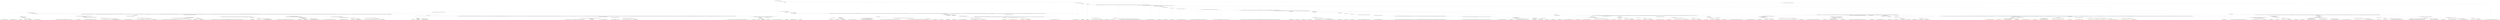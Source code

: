 digraph T {
	{
		rank=same
		409 [penwidth=3,colorscheme=set19,color=3,label="191;192;193;194;195;196;197;198;199;200;221;222;223;224;225;226;227;228;229;230_P\nP\n0.49%"]
		407 [penwidth=3,colorscheme=set19,color=3,label="351;352;353;354;355;356;357;358;359;360;411;412;413;414;415;416;417;418;419;420_P\nP\n5.9%"]
		405 [penwidth=3,colorscheme=set19,color=3,label="491;492;493;494;495;496;497;498;499;500_P\nP\n2.4%"]
		403 [penwidth=3,colorscheme=set19,color=3,label="521;522;523;524;525;526;527;528;529;530_P\nP\n0.92%"]
		401 [penwidth=3,colorscheme=set19,color=3,label="601;602;603;604;605;606;607;608;609;610_P\nP\n5.5%"]
		399 [penwidth=3,colorscheme=set19,color=3,label="401;402;403;404;405;406;407;408;409;410;461;462;463;464;465;466;467;468;469;470_P\nP\n6.6%"]
		397 [penwidth=3,colorscheme=set19,color=3,label="241;242;243;244;245;246;247;248;249;250_P\nP\n4.7%"]
		394 [penwidth=3,colorscheme=set19,color=3,label="321;322;323;324;325;326;327;328;329;330_P\nP\n7.3%"]
		392 [penwidth=3,colorscheme=set19,color=3,label="391;392;393;394;395;396;397;398;399;400;451;452;453;454;455;456;457;458;459;460_P\nP\n5.6%"]
		389 [penwidth=3,colorscheme=set19,color=3,label="71;72;73;74;75;76;77;78;79;80;91;92;93;94;95;96;97;98;99;100;131;132;133;134;135;136;137;138;139;140;181;182;183;184;185;186;187;188;189;190;261;262;263;264;265;266;267;268;269;270;301;302;303;304;305;306;307;308;309;310;331;332;333;334;335;336;337;338;339;340_P\nP\n1.3%"]
		387 [penwidth=3,colorscheme=set19,color=3,label="371;372;373;374;375;376;377;378;379;380_P\nP\n5%"]
		385 [penwidth=3,colorscheme=set19,color=3,label="481;482;483;484;485;486;487;488;489;490_P\nP\n2%"]
		383 [penwidth=3,colorscheme=set19,color=3,label="551;552;553;554;555;556;557;558;559;560_P\nP\n6.8%"]
		381 [penwidth=3,colorscheme=set19,color=3,label="431;432;433;434;435;436;437;438;439;440_P\nP\n8.5%"]
		378 [penwidth=3,colorscheme=set19,color=3,label="121;122;123;124;125;126;127;128;129;130;171;172;173;174;175;176;177;178;179;180;211;212;213;214;215;216;217;218;219;220_P\nP\n0.49%"]
		376 [penwidth=3,colorscheme=set19,color=3,label="291;292;293;294;295;296;297;298;299;300_P\nP\n2.4%"]
		374 [penwidth=3,colorscheme=set19,color=3,label="361;362;363;364;365;366;367;368;369;370;511;512;513;514;515;516;517;518;519;520_P\nP\n3.4%"]
		372 [penwidth=3,colorscheme=set19,color=3,label="541;542;543;544;545;546;547;548;549;550_P\nP\n6.1%"]
		370 [penwidth=3,colorscheme=set19,color=3,label="141;142;143;144;145;146;147;148;149;150;161;162;163;164;165;166;167;168;169;170_P\nP\n2.4%"]
		368 [penwidth=3,colorscheme=set19,color=3,label="251;252;253;254;255;256;257;258;259;260_P\nP\n3.6%"]
		366 [penwidth=3,colorscheme=set19,color=3,label="421;422;423;424;425;426;427;428;429;430_P\nP\n0.93%"]
		364 [penwidth=3,colorscheme=set19,color=3,label="471;472;473;474;475;476;477;478;479;480;501;502;503;504;505;506;507;508;509;510_P\nP\n2.7%"]
		362 [penwidth=3,colorscheme=set19,color=3,label="661;662;663;664;665;666;667;668;669;670_P\nP\n5.1%"]
		360 [penwidth=3,colorscheme=set19,color=3,label="111;112;113;114;115;116;117;118;119;120;201;202;203;204;205;206;207;208;209;210;231;232;233;234;235;236;237;238;239;240;281;282;283;284;285;286;287;288;289;290_P\nP\n10%"]
		357 [penwidth=3,colorscheme=set19,color=2,label="1281;1282;1283;1284;1285;1286;1287;1288;1289;1290_M1\nM1\n3%"]
		355 [penwidth=3,colorscheme=set19,color=2,label="1381;1382;1383;1384;1385;1386;1387;1388;1389;1390;1411;1412;1413;1414;1415;1416;1417;1418;1419;1420;1431;1432;1433;1434;1435;1436;1437;1438;1439;1440;1461;1462;1463;1464;1465;1466;1467;1468;1469;1470;1491;1492;1493;1494;1495;1496;1497;1498;1499;1500_M1\nM1\n5.6%"]
		352 [penwidth=3,colorscheme=set19,color=2,label="1591;1592;1593;1594;1595;1596;1597;1598;1599;1600;1621;1622;1623;1624;1625;1626;1627;1628;1629;1630_M1\nM1\n0.036%"]
		350 [penwidth=3,colorscheme=set19,color=2,label="1641;1642;1643;1644;1645;1646;1647;1648;1649;1650_M1\nM1\n2.8%"]
		348 [penwidth=3,colorscheme=set19,color=2,label="1681;1682;1683;1684;1685;1686;1687;1688;1689;1690_M1\nM1\n0.7%"]
		346 [penwidth=3,colorscheme=set19,color=2,label="1781;1782;1783;1784;1785;1786;1787;1788;1789;1790_M1\nM1\n1.1%"]
		344 [penwidth=3,colorscheme=set19,color=2,label="1801;1802;1803;1804;1805;1806;1807;1808;1809;1810;1851;1852;1853;1854;1855;1856;1857;1858;1859;1860_M1\nM1\n0.63%"]
		342 [penwidth=3,colorscheme=set19,color=2,label="1971;1972;1973;1974;1975;1976;1977;1978;1979;1980;2031;2032;2033;2034;2035;2036;2037;2038;2039;2040;2101;2102;2103;2104;2105;2106;2107;2108;2109;2110;2161;2162;2163;2164;2165;2166;2167;2168;2169;2170_M1\nM1\n0.13%"]
		340 [penwidth=3,colorscheme=set19,color=2,label="2211;2212;2213;2214;2215;2216;2217;2218;2219;2220;2271;2272;2273;2274;2275;2276;2277;2278;2279;2280;2361;2362;2363;2364;2365;2366;2367;2368;2369;2370;2391;2392;2393;2394;2395;2396;2397;2398;2399;2400;2491;2492;2493;2494;2495;2496;2497;2498;2499;2500;2601;2602;2603;2604;2605;2606;2607;2608;2609;2610;2621;2622;2623;2624;2625;2626;2627;2628;2629;2630;2691;2692;2693;2694;2695;2696;2697;2698;2699;2700;2811;2812;2813;2814;2815;2816;2817;2818;2819;2820;3011;3012;3013;3014;3015;3016;3017;3018;3019;3020_M1\nM1\n0.041%"]
		337 [penwidth=3,colorscheme=set19,color=2,label="3572;3573;3574;3575;3576;3577;3578;3579;3580;3581_M1\nM1\n6.2%"]
		335 [penwidth=3,colorscheme=set19,color=2,label="3672;3673;3674;3675;3676;3677;3678;3679;3680;3681_M1\nM1\n1.9%"]
		333 [penwidth=3,colorscheme=set19,color=2,label="3712;3713;3714;3715;3716;3717;3718;3719;3720;3721_M1\nM1\n4.2%"]
		331 [penwidth=3,colorscheme=set19,color=2,label="3772;3773;3774;3775;3776;3777;3778;3779;3780;3781_M1\nM1\n4.9%"]
		329 [penwidth=3,colorscheme=set19,color=2,label="3852;3853;3854;3855;3856;3857;3858;3859;3860;3861;3942;3943;3944;3945;3946;3947;3948;3949;3950;3951_M1\nM1\n0.098%"]
		327 [penwidth=3,colorscheme=set19,color=2,label="4082;4083;4084;4085;4086;4087;4088;4089;4090;4091;4192;4193;4194;4195;4196;4197;4198;4199;4200;4201_M1\nM1\n5%"]
		325 [penwidth=3,colorscheme=set19,color=2,label="3842;3843;3844;3845;3846;3847;3848;3849;3850;3851_M1\nM1\n1.3%"]
		323 [penwidth=3,colorscheme=set19,color=2,label="4072;4073;4074;4075;4076;4077;4078;4079;4080;4081_M1\nM1\n2.5%"]
		321 [penwidth=3,colorscheme=set19,color=2,label="4182;4183;4184;4185;4186;4187;4188;4189;4190;4191_M1\nM1\n2.2%"]
		319 [penwidth=3,colorscheme=set19,color=2,label="4612;4613;4614;4615;4616;4617;4618;4619;4620;4621;4692;4693;4694;4695;4696;4697;4698;4699;4700;4701;4812;4813;4814;4815;4816;4817;4818;4819;4820;4821_M1\nM1\n0.35%"]
		317 [penwidth=3,colorscheme=set19,color=2,label="5152;5153;5154;5155;5156;5157;5158;5159;5160;5161;5282;5283;5284;5285;5286;5287;5288;5289;5290;5291_M1\nM1\n0.034%"]
		315 [penwidth=3,colorscheme=set19,color=2,label="5402;5403;5404;5405;5406;5407;5408;5409;5410;5411;5482;5483;5484;5485;5486;5487;5488;5489;5490;5491;5522;5523;5524;5525;5526;5527;5528;5529;5530;5531;5622;5623;5624;5625;5626;5627;5628;5629;5630;5631;5702;5703;5704;5705;5706;5707;5708;5709;5710;5711;5772;5773;5774;5775;5776;5777;5778;5779;5780;5781;5842;5843;5844;5845;5846;5847;5848;5849;5850;5851;5942;5943;5944;5945;5946;5947;5948;5949;5950;5951;6032;6033;6034;6035;6036;6037;6038;6039;6040;6041;6302;6303;6304;6305;6306;6307;6308;6309;6310;6311;6392;6393;6394;6395;6396;6397;6398;6399;6400;6401;6442;6443;6444;6445;6446;6447;6448;6449;6450;6451;6492;6493;6494;6495;6496;6497;6498;6499;6500;6501_M1\nM1\n0.0071%"]
		313 [penwidth=3,colorscheme=set19,color=2,label="6612;6613;6614;6615;6616;6617;6618;6619;6620;6621;6642;6643;6644;6645;6646;6647;6648;6649;6650;6651;6672;6673;6674;6675;6676;6677;6678;6679;6680;6681;6882;6883;6884;6885;6886;6887;6888;6889;6890;6891;7122;7123;7124;7125;7126;7127;7128;7129;7130;7131;7182;7183;7184;7185;7186;7187;7188;7189;7190;7191;7272;7273;7274;7275;7276;7277;7278;7279;7280;7281;7282_M1\nM1\n5.7%"]
		311 [penwidth=3,colorscheme=set19,color=2,label="7343;7344;7345;7346;7347;7348;7349;7350;7351;7352;7393;7394;7395;7396;7397;7398;7399;7400;7401;7402_M1\nM1\n3.1%"]
		309 [penwidth=3,colorscheme=set19,color=2,label="7463;7464;7465;7466;7467;7468;7469;7470;7471;7472_M1\nM1\n6.9%"]
		307 [penwidth=3,colorscheme=set19,color=2,label="7623;7624;7625;7626;7627;7628;7629;7630;7631;7632;7733;7734;7735;7736;7737;7738;7739;7740;7741;7742;7813;7814;7815;7816;7817;7818;7819;7820;7821;7822_M1\nM1\n5.1%"]
		304 [penwidth=3,colorscheme=set19,color=2,label="7613;7614;7615;7616;7617;7618;7619;7620;7621;7622_M1\nM1\n6.9%"]
		302 [penwidth=3,colorscheme=set19,color=2,label="7723;7724;7725;7726;7727;7728;7729;7730;7731;7732_M1\nM1\n6.8%"]
		300 [penwidth=3,colorscheme=set19,color=2,label="7603;7604;7605;7606;7607;7608;7609;7610;7611;7612_M1\nM1\n6.7%"]
		298 [penwidth=3,colorscheme=set19,color=2,label="3832;3833;3834;3835;3836;3837;3838;3839;3840;3841_M1\nM1\n5.1%"]
		296 [penwidth=3,colorscheme=set19,color=2,label="4062;4063;4064;4065;4066;4067;4068;4069;4070;4071_M1\nM1\n5.8%"]
		294 [penwidth=3,colorscheme=set19,color=2,label="1631;1632;1633;1634;1635;1636;1637;1638;1639;1640_M1\nM1\n5.2%"]
		289 [penwidth=3,colorscheme=set19,color=8,label="3742;3743;3744;3745;3746;3747;3748;3749;3750;3751;3892;3893;3894;3895;3896;3897;3898;3899;3900;3901;3972;3973;3974;3975;3976;3977;3978;3979;3980;3981;4032;4033;4034;4035;4036;4037;4038;4039;4040;4041_M2\nM2\n1.9%"]
		287 [penwidth=3,colorscheme=set19,color=8,label="4382;4383;4384;4385;4386;4387;4388;4389;4390;4391;4462;4463;4464;4465;4466;4467;4468;4469;4470;4471_M2\nM2\n2%"]
		285 [penwidth=3,colorscheme=set19,color=8,label="4512;4513;4514;4515;4516;4517;4518;4519;4520;4521_M2\nM2\n5.2%"]
		283 [penwidth=3,colorscheme=set19,color=8,label="3882;3883;3884;3885;3886;3887;3888;3889;3890;3891_M2\nM2\n0.64%"]
		281 [penwidth=3,colorscheme=set19,color=8,label="4132;4133;4134;4135;4136;4137;4138;4139;4140;4141_M2\nM2\n1.3%"]
		279 [penwidth=3,colorscheme=set19,color=8,label="4322;4323;4324;4325;4326;4327;4328;4329;4330;4331_M2\nM2\n1.9%"]
		277 [penwidth=3,colorscheme=set19,color=8,label="4372;4373;4374;4375;4376;4377;4378;4379;4380;4381_M2\nM2\n5.7%"]
		274 [penwidth=3,colorscheme=set19,color=8,label="3872;3873;3874;3875;3876;3877;3878;3879;3880;3881_M2\nM2\n2.6%"]
		271 [penwidth=3,colorscheme=set19,color=8,label="4122;4123;4124;4125;4126;4127;4128;4129;4130;4131_M2\nM2\n0.66%"]
		269 [penwidth=3,colorscheme=set19,color=8,label="4362;4363;4364;4365;4366;4367;4368;4369;4370;4371;4452;4453;4454;4455;4456;4457;4458;4459;4460;4461_M2\nM2\n6.4%"]
		267 [penwidth=3,colorscheme=set19,color=8,label="4312;4313;4314;4315;4316;4317;4318;4319;4320;4321;4352;4353;4354;4355;4356;4357;4358;4359;4360;4361_M2\nM2\n2.2%"]
		265 [penwidth=3,colorscheme=set19,color=8,label="4442;4443;4444;4445;4446;4447;4448;4449;4450;4451;4502;4503;4504;4505;4506;4507;4508;4509;4510;4511_M2\nM2\n5.7%"]
		263 [penwidth=3,colorscheme=set19,color=8,label="4012;4013;4014;4015;4016;4017;4018;4019;4020;4021;4112;4113;4114;4115;4116;4117;4118;4119;4120;4121_M2\nM2\n6.8%"]
		261 [penwidth=3,colorscheme=set19,color=8,label="4242;4243;4244;4245;4246;4247;4248;4249;4250;4251;4302;4303;4304;4305;4306;4307;4308;4309;4310;4311_M2\nM2\n7.4%"]
		259 [penwidth=3,colorscheme=set19,color=8,label="4232;4233;4234;4235;4236;4237;4238;4239;4240;4241_M2\nM2\n5.5%"]
		257 [penwidth=3,colorscheme=set19,color=8,label="4292;4293;4294;4295;4296;4297;4298;4299;4300;4301_M2\nM2\n2.5%"]
		255 [penwidth=3,colorscheme=set19,color=8,label="4432;4433;4434;4435;4436;4437;4438;4439;4440;4441;4492;4493;4494;4495;4496;4497;4498;4499;4500;4501;4552;4553;4554;4555;4556;4557;4558;4559;4560;4561_M2\nM2\n6.1%"]
		251 [penwidth=3,colorscheme=set19,color=8,label="3952;3953;3954;3955;3956;3957;3958;3959;3960;3961;4002;4003;4004;4005;4006;4007;4008;4009;4010;4011;4222;4223;4224;4225;4226;4227;4228;4229;4230;4231;4282;4283;4284;4285;4286;4287;4288;4289;4290;4291_M2\nM2\n5.5%"]
		249 [penwidth=3,colorscheme=set19,color=8,label="4102;4103;4104;4105;4106;4107;4108;4109;4110;4111;4342;4343;4344;4345;4346;4347;4348;4349;4350;4351_M2\nM2\n9.1%"]
		247 [penwidth=3,colorscheme=set19,color=8,label="3782;3783;3784;3785;3786;3787;3788;3789;3790;3791_M2\nM2\n2.3%"]
		245 [penwidth=3,colorscheme=set19,color=8,label="3862;3863;3864;3865;3866;3867;3868;3869;3870;3871;3992;3993;3994;3995;3996;3997;3998;3999;4000;4001_M2\nM2\n3.3%"]
		243 [penwidth=3,colorscheme=set19,color=8,label="4212;4213;4214;4215;4216;4217;4218;4219;4220;4221;4332;4333;4334;4335;4336;4337;4338;4339;4340;4341_M2\nM2\n6.2%"]
		241 [penwidth=3,colorscheme=set19,color=8,label="4092;4093;4094;4095;4096;4097;4098;4099;4100;4101_M2\nM2\n2.1%"]
		239 [penwidth=3,colorscheme=set19,color=8,label="4202;4203;4204;4205;4206;4207;4208;4209;4210;4211_M2\nM2\n7.1%"]
		236 [penwidth=3,colorscheme=set19,color=9,label="4652;4653;4654;4655;4656;4657;4658;4659;4660;4661;4712;4713;4714;4715;4716;4717;4718;4719;4720;4721;4762;4763;4764;4765;4766;4767;4768;4769;4770;4771;4822;4823;4824;4825;4826;4827;4828;4829;4830;4831;5002;5003;5004;5005;5006;5007;5008;5009;5010;5011_M3\nM3\n1.1%"]
		234 [penwidth=3,colorscheme=set19,color=9,label="5162;5163;5164;5165;5166;5167;5168;5169;5170;5171_M3\nM3\n5.7%"]
		232 [penwidth=3,colorscheme=set19,color=9,label="4702;4703;4704;4705;4706;4707;4708;4709;4710;4711;4992;4993;4994;4995;4996;4997;4998;4999;5000;5001_M3\nM3\n3.5%"]
		230 [penwidth=3,colorscheme=set19,color=9,label="5112;5113;5114;5115;5116;5117;5118;5119;5120;5121;5182;5183;5184;5185;5186;5187;5188;5189;5190;5191_M3\nM3\n0.69%"]
		228 [penwidth=3,colorscheme=set19,color=9,label="5222;5223;5224;5225;5226;5227;5228;5229;5230;5231;5312;5313;5314;5315;5316;5317;5318;5319;5320;5321_M3\nM3\n1.1%"]
		226 [penwidth=3,colorscheme=set19,color=9,label="5342;5343;5344;5345;5346;5347;5348;5349;5350;5351_M3\nM3\n5.3%"]
		221 [penwidth=3,colorscheme=set19,color=9,label="4792;4793;4794;4795;4796;4797;4798;4799;4800;4801_M3\nM3\n5.2%"]
		219 [penwidth=3,colorscheme=set19,color=9,label="4852;4853;4854;4855;4856;4857;4858;4859;4860;4861_M3\nM3\n4.7%"]
		217 [penwidth=3,colorscheme=set19,color=9,label="5022;5023;5024;5025;5026;5027;5028;5029;5030;5031_M3\nM3\n7.8%"]
		215 [penwidth=3,colorscheme=set19,color=9,label="4782;4783;4784;4785;4786;4787;4788;4789;4790;4791;4912;4913;4914;4915;4916;4917;4918;4919;4920;4921_M3\nM3\n9.1%"]
		213 [penwidth=3,colorscheme=set19,color=9,label="5072;5073;5074;5075;5076;5077;5078;5079;5080;5081;5252;5253;5254;5255;5256;5257;5258;5259;5260;5261;5302;5303;5304;5305;5306;5307;5308;5309;5310;5311_M3\nM3\n6.8%"]
		211 [penwidth=3,colorscheme=set19,color=9,label="4842;4843;4844;4845;4846;4847;4848;4849;4850;4851;4902;4903;4904;4905;4906;4907;4908;4909;4910;4911;4962;4963;4964;4965;4966;4967;4968;4969;4970;4971;5012;5013;5014;5015;5016;5017;5018;5019;5020;5021;5062;5063;5064;5065;5066;5067;5068;5069;5070;5071_M3\nM3\n8.6%"]
		209 [penwidth=3,colorscheme=set19,color=9,label="5242;5243;5244;5245;5246;5247;5248;5249;5250;5251_M3\nM3\n5.1%"]
		207 [penwidth=3,colorscheme=set19,color=9,label="4722;4723;4724;4725;4726;4727;4728;4729;4730;4731_M3\nM3\n2.9%"]
		204 [penwidth=3,colorscheme=set19,color=9,label="5052;5053;5054;5055;5056;5057;5058;5059;5060;5061_M3\nM3\n8.5%"]
		202 [penwidth=3,colorscheme=set19,color=9,label="5122;5123;5124;5125;5126;5127;5128;5129;5130;5131_M3\nM3\n2.9%"]
		200 [penwidth=3,colorscheme=set19,color=9,label="5192;5193;5194;5195;5196;5197;5198;5199;5200;5201;5232;5233;5234;5235;5236;5237;5238;5239;5240;5241_M3\nM3\n7.5%"]
		198 [penwidth=3,colorscheme=set19,color=9,label="5292;5293;5294;5295;5296;5297;5298;5299;5300;5301;5322;5323;5324;5325;5326;5327;5328;5329;5330;5331_M3\nM3\n0.37%"]
		196 [penwidth=3,colorscheme=set19,color=9,label="5412;5413;5414;5415;5416;5417;5418;5419;5420;5421_M3\nM3\n5.6%"]
		194 [penwidth=3,colorscheme=set19,color=9,label="4892;4893;4894;4895;4896;4897;4898;4899;4900;4901;4942;4943;4944;4945;4946;4947;4948;4949;4950;4951_M3\nM3\n7.2%"]
		193 [penwidth=3,colorscheme=set19,color=9,label="1281;1282;1283;1284;1285;1286;1287;1288;1289;1290_M3\nM3\n0.18%"]
		192 [penwidth=3,colorscheme=set19,color=9,label="1971;1972;1973;1974;1975;1976;1977;1978;1979;1980;2031;2032;2033;2034;2035;2036;2037;2038;2039;2040;2101;2102;2103;2104;2105;2106;2107;2108;2109;2110;2161;2162;2163;2164;2165;2166;2167;2168;2169;2170_M3\nM3\n0.072%"]
		187 [penwidth=3,colorscheme=set19,color=7,label="5682;5683;5684;5685;5686;5687;5688;5689;5690;5691;5762;5763;5764;5765;5766;5767;5768;5769;5770;5771;5902;5903;5904;5905;5906;5907;5908;5909;5910;5911;6002;6003;6004;6005;6006;6007;6008;6009;6010;6011_M4\nM4\n0.43%"]
		185 [penwidth=3,colorscheme=set19,color=7,label="6132;6133;6134;6135;6136;6137;6138;6139;6140;6141_M4\nM4\n2.6%"]
		183 [penwidth=3,colorscheme=set19,color=7,label="6202;6203;6204;6205;6206;6207;6208;6209;6210;6211;6282;6283;6284;6285;6286;6287;6288;6289;6290;6291;6372;6373;6374;6375;6376;6377;6378;6379;6380;6381_M4\nM4\n3.6%"]
		181 [penwidth=3,colorscheme=set19,color=7,label="6412;6413;6414;6415;6416;6417;6418;6419;6420;6421;6472;6473;6474;6475;6476;6477;6478;6479;6480;6481_M4\nM4\n0.48%"]
		179 [penwidth=3,colorscheme=set19,color=7,label="6512;6513;6514;6515;6516;6517;6518;6519;6520;6521;6562;6563;6564;6565;6566;6567;6568;6569;6570;6571_M4\nM4\n6.6%"]
		177 [penwidth=3,colorscheme=set19,color=7,label="5752;5753;5754;5755;5756;5757;5758;5759;5760;5761;6192;6193;6194;6195;6196;6197;6198;6199;6200;6201_M4\nM4\n5.1%"]
		175 [penwidth=3,colorscheme=set19,color=7,label="5812;5813;5814;5815;5816;5817;5818;5819;5820;5821;5992;5993;5994;5995;5996;5997;5998;5999;6000;6001;6182;6183;6184;6185;6186;6187;6188;6189;6190;6191_M4\nM4\n1.1%"]
		173 [penwidth=3,colorscheme=set19,color=7,label="6362;6363;6364;6365;6366;6367;6368;6369;6370;6371_M4\nM4\n6%"]
		170 [penwidth=3,colorscheme=set19,color=7,label="5672;5673;5674;5675;5676;5677;5678;5679;5680;5681;5742;5743;5744;5745;5746;5747;5748;5749;5750;5751;5802;5803;5804;5805;5806;5807;5808;5809;5810;5811;5982;5983;5984;5985;5986;5987;5988;5989;5990;5991;6072;6073;6074;6075;6076;6077;6078;6079;6080;6081_M4\nM4\n0.69%"]
		168 [penwidth=3,colorscheme=set19,color=7,label="6172;6173;6174;6175;6176;6177;6178;6179;6180;6181_M4\nM4\n11%"]
		166 [penwidth=3,colorscheme=set19,color=7,label="5892;5893;5894;5895;5896;5897;5898;5899;5900;5901_M4\nM4\n0.9%"]
		164 [penwidth=3,colorscheme=set19,color=7,label="6122;6123;6124;6125;6126;6127;6128;6129;6130;6131_M4\nM4\n6.7%"]
		162 [penwidth=3,colorscheme=set19,color=7,label="5422;5423;5424;5425;5426;5427;5428;5429;5430;5431;5452;5453;5454;5455;5456;5457;5458;5459;5460;5461;5572;5573;5574;5575;5576;5577;5578;5579;5580;5581;5642;5643;5644;5645;5646;5647;5648;5649;5650;5651;5662;5663;5664;5665;5666;5667;5668;5669;5670;5671;5732;5733;5734;5735;5736;5737;5738;5739;5740;5741;5882;5883;5884;5885;5886;5887;5888;5889;5890;5891;5972;5973;5974;5975;5976;5977;5978;5979;5980;5981_M4\nM4\n0.36%"]
		160 [penwidth=3,colorscheme=set19,color=7,label="6062;6063;6064;6065;6066;6067;6068;6069;6070;6071_M4\nM4\n2.7%"]
		158 [penwidth=3,colorscheme=set19,color=7,label="6162;6163;6164;6165;6166;6167;6168;6169;6170;6171_M4\nM4\n5%"]
		156 [penwidth=3,colorscheme=set19,color=7,label="6272;6273;6274;6275;6276;6277;6278;6279;6280;6281;6322;6323;6324;6325;6326;6327;6328;6329;6330;6331_M4\nM4\n6.5%"]
		153 [penwidth=3,colorscheme=set19,color=7,label="5632;5633;5634;5635;5636;5637;5638;5639;5640;5641;5722;5723;5724;5725;5726;5727;5728;5729;5730;5731;5792;5793;5794;5795;5796;5797;5798;5799;5800;5801;5872;5873;5874;5875;5876;5877;5878;5879;5880;5881_M4\nM4\n1.6%"]
		150 [penwidth=3,colorscheme=set19,color=7,label="6152;6153;6154;6155;6156;6157;6158;6159;6160;6161_M4\nM4\n3.7%"]
		148 [penwidth=3,colorscheme=set19,color=7,label="6462;6463;6464;6465;6466;6467;6468;6469;6470;6471_M4\nM4\n5.5%"]
		146 [penwidth=3,colorscheme=set19,color=7,label="6262;6263;6264;6265;6266;6267;6268;6269;6270;6271;6402;6403;6404;6405;6406;6407;6408;6409;6410;6411_M4\nM4\n6.5%"]
		144 [penwidth=3,colorscheme=set19,color=7,label="5712;5713;5714;5715;5716;5717;5718;5719;5720;5721;5782;5783;5784;5785;5786;5787;5788;5789;5790;5791;5862;5863;5864;5865;5866;5867;5868;5869;5870;5871_M4\nM4\n6.9%"]
		142 [penwidth=3,colorscheme=set19,color=7,label="6052;6053;6054;6055;6056;6057;6058;6059;6060;6061;6142;6143;6144;6145;6146;6147;6148;6149;6150;6151_M4\nM4\n1.2%"]
		140 [penwidth=3,colorscheme=set19,color=7,label="6252;6253;6254;6255;6256;6257;6258;6259;6260;6261_M4\nM4\n1.2%"]
		138 [penwidth=3,colorscheme=set19,color=7,label="6352;6353;6354;6355;6356;6357;6358;6359;6360;6361_M4\nM4\n7%"]
		136 [penwidth=3,colorscheme=set19,color=7,label="6102;6103;6104;6105;6106;6107;6108;6109;6110;6111;6242;6243;6244;6245;6246;6247;6248;6249;6250;6251;6452;6453;6454;6455;6456;6457;6458;6459;6460;6461_M4\nM4\n1.5%"]
		134 [penwidth=3,colorscheme=set19,color=7,label="6552;6553;6554;6555;6556;6557;6558;6559;6560;6561_M4\nM4\n5%"]
		131 [penwidth=3,colorscheme=set19,color=5,label="7433;7434;7435;7436;7437;7438;7439;7440;7441;7442_M5\nM5\n5.4%"]
		129 [penwidth=3,colorscheme=set19,color=5,label="7673;7674;7675;7676;7677;7678;7679;7680;7681;7682;7763;7764;7765;7766;7767;7768;7769;7770;7771;7772_M5\nM5\n0.86%"]
		127 [penwidth=3,colorscheme=set19,color=5,label="7943;7944;7945;7946;7947;7948;7949;7950;7951;7952_M5\nM5\n7.3%"]
		125 [penwidth=3,colorscheme=set19,color=5,label="7973;7974;7975;7976;7977;7978;7979;7980;7981;7982_M5\nM5\n5.3%"]
		122 [penwidth=3,colorscheme=set19,color=5,label="7052;7053;7054;7055;7056;7057;7058;7059;7060;7061;7503;7504;7505;7506;7507;7508;7509;7510;7511;7512_M5\nM5\n2.6%"]
		120 [penwidth=3,colorscheme=set19,color=5,label="7553;7554;7555;7556;7557;7558;7559;7560;7561;7562_M5\nM5\n4.8%"]
		117 [penwidth=3,colorscheme=set19,color=5,label="7893;7894;7895;7896;7897;7898;7899;7900;7901;7902;7933;7934;7935;7936;7937;7938;7939;7940;7941;7942_M5\nM5\n5.4%"]
		115 [penwidth=3,colorscheme=set19,color=5,label="7923;7924;7925;7926;7927;7928;7929;7930;7931;7932_M5\nM5\n6.7%"]
		113 [penwidth=3,colorscheme=set19,color=5,label="7663;7664;7665;7666;7667;7668;7669;7670;7671;7672;7753;7754;7755;7756;7757;7758;7759;7760;7761;7762_M5\nM5\n7.3%"]
		110 [penwidth=3,colorscheme=set19,color=5,label="7293;7294;7295;7296;7297;7298;7299;7300;7301;7302_M5\nM5\n4.2%"]
		108 [penwidth=3,colorscheme=set19,color=5,label="7423;7424;7425;7426;7427;7428;7429;7430;7431;7432;7653;7654;7655;7656;7657;7658;7659;7660;7661;7662_M5\nM5\n7.2%"]
		106 [penwidth=3,colorscheme=set19,color=5,label="7353;7354;7355;7356;7357;7358;7359;7360;7361;7362;7493;7494;7495;7496;7497;7498;7499;7500;7501;7502;7643;7644;7645;7646;7647;7648;7649;7650;7651;7652_M5\nM5\n5.5%"]
		104 [penwidth=3,colorscheme=set19,color=5,label="7283;7284;7285;7286;7287;7288;7289;7290;7291;7292_M5\nM5\n11%"]
		102 [penwidth=3,colorscheme=set19,color=5,label="7413;7414;7415;7416;7417;7418;7419;7420;7421;7422;7483;7484;7485;7486;7487;7488;7489;7490;7491;7492_M5\nM5\n5%"]
		100 [penwidth=3,colorscheme=set19,color=5,label="7633;7634;7635;7636;7637;7638;7639;7640;7641;7642;7743;7744;7745;7746;7747;7748;7749;7750;7751;7752;7833;7834;7835;7836;7837;7838;7839;7840;7841;7842;7883;7884;7885;7886;7887;7888;7889;7890;7891;7892_M5\nM5\n3.4%"]
		98 [penwidth=3,colorscheme=set19,color=5,label="7963;7964;7965;7966;7967;7968;7969;7970;7971;7972;7983;7984;7985;7986;7987;7988;7989;7990;7991;7992_M5\nM5\n5.7%"]
		96 [penwidth=3,colorscheme=set19,color=5,label="7403;7404;7405;7406;7407;7408;7409;7410;7411;7412;7473;7474;7475;7476;7477;7478;7479;7480;7481;7482_M5\nM5\n2.8%"]
		94 [penwidth=3,colorscheme=set19,color=5,label="7823;7824;7825;7826;7827;7828;7829;7830;7831;7832_M5\nM5\n9.1%"]
		91 [penwidth=3,colorscheme=set19,color=4,label="6662;6663;6664;6665;6666;6667;6668;6669;6670;6671;6702;6703;6704;6705;6706;6707;6708;6709;6710;6711;6752;6753;6754;6755;6756;6757;6758;6759;6760;6761_M6\nM6\n1.7%"]
		89 [penwidth=3,colorscheme=set19,color=4,label="6822;6823;6824;6825;6826;6827;6828;6829;6830;6831;6872;6873;6874;6875;6876;6877;6878;6879;6880;6881_M6\nM6\n0.72%"]
		87 [penwidth=3,colorscheme=set19,color=4,label="6962;6963;6964;6965;6966;6967;6968;6969;6970;6971_M6\nM6\n2.5%"]
		85 [penwidth=3,colorscheme=set19,color=4,label="7032;7033;7034;7035;7036;7037;7038;7039;7040;7041_M6\nM6\n1.3%"]
		83 [penwidth=3,colorscheme=set19,color=4,label="7112;7113;7114;7115;7116;7117;7118;7119;7120;7121_M6\nM6\n9.6%"]
		81 [penwidth=3,colorscheme=set19,color=4,label="7022;7023;7024;7025;7026;7027;7028;7029;7030;7031;7102;7103;7104;7105;7106;7107;7108;7109;7110;7111;7172;7173;7174;7175;7176;7177;7178;7179;7180;7181;7212;7213;7214;7215;7216;7217;7218;7219;7220;7221_M6\nM6\n2.2%"]
		79 [penwidth=3,colorscheme=set19,color=4,label="7252;7253;7254;7255;7256;7257;7258;7259;7260;7261_M6\nM6\n6.2%"]
		77 [penwidth=3,colorscheme=set19,color=4,label="6692;6693;6694;6695;6696;6697;6698;6699;6700;6701;6742;6743;6744;6745;6746;6747;6748;6749;6750;6751;6812;6813;6814;6815;6816;6817;6818;6819;6820;6821_M6\nM6\n0.33%"]
		74 [penwidth=3,colorscheme=set19,color=4,label="7012;7013;7014;7015;7016;7017;7018;7019;7020;7021_M6\nM6\n4.9%"]
		72 [penwidth=3,colorscheme=set19,color=4,label="7092;7093;7094;7095;7096;7097;7098;7099;7100;7101;7162;7163;7164;7165;7166;7167;7168;7169;7170;7171_M6\nM6\n6.5%"]
		70 [penwidth=3,colorscheme=set19,color=4,label="7082;7083;7084;7085;7086;7087;7088;7089;7090;7091_M6\nM6\n5.6%"]
		68 [penwidth=3,colorscheme=set19,color=4,label="6732;6733;6734;6735;6736;6737;6738;6739;6740;6741;6802;6803;6804;6805;6806;6807;6808;6809;6810;6811;6852;6853;6854;6855;6856;6857;6858;6859;6860;6861;6942;6943;6944;6945;6946;6947;6948;6949;6950;6951_M6\nM6\n9.4%"]
		66 [penwidth=3,colorscheme=set19,color=4,label="6792;6793;6794;6795;6796;6797;6798;6799;6800;6801_M6\nM6\n8.4%"]
		63 [penwidth=3,colorscheme=set19,color=4,label="6932;6933;6934;6935;6936;6937;6938;6939;6940;6941;7002;7003;7004;7005;7006;7007;7008;7009;7010;7011_M6\nM6\n1.4%"]
		61 [penwidth=3,colorscheme=set19,color=4,label="7152;7153;7154;7155;7156;7157;7158;7159;7160;7161_M6\nM6\n5.3%"]
		59 [penwidth=3,colorscheme=set19,color=4,label="7202;7203;7204;7205;7206;7207;7208;7209;7210;7211_M6\nM6\n3.1%"]
		57 [penwidth=3,colorscheme=set19,color=4,label="7242;7243;7244;7245;7246;7247;7248;7249;7250;7251_M6\nM6\n2.1%"]
		55 [penwidth=3,colorscheme=set19,color=4,label="7313;7314;7315;7316;7317;7318;7319;7320;7321;7322_M6\nM6\n5.7%"]
		53 [penwidth=3,colorscheme=set19,color=4,label="6992;6993;6994;6995;6996;6997;6998;6999;7000;7001_M6\nM6\n5.2%"]
		51 [penwidth=3,colorscheme=set19,color=4,label="6922;6923;6924;6925;6926;6927;6928;6929;6930;6931_M6\nM6\n5.2%"]
		49 [penwidth=3,colorscheme=set19,color=4,label="7072;7073;7074;7075;7076;7077;7078;7079;7080;7081_M6\nM6\n12%"]
		48 [penwidth=3,colorscheme=set19,color=4,label="4442;4443;4444;4445;4446;4447;4448;4449;4450;4451;4502;4503;4504;4505;4506;4507;4508;4509;4510;4511_M6\nM6\n1%"]
		47 [penwidth=3,colorscheme=set19,color=1,label="4842;4843;4844;4845;4846;4847;4848;4849;4850;4851;4902;4903;4904;4905;4906;4907;4908;4909;4910;4911;4962;4963;4964;4965;4966;4967;4968;4969;4970;4971;5012;5013;5014;5015;5016;5017;5018;5019;5020;5021;5062;5063;5064;5065;5066;5067;5068;5069;5070;5071_M7\nM7\n0.66%"]
		44 [penwidth=3,colorscheme=set19,color=1,label="7262;7263;7264;7265;7266;7267;7268;7269;7270;7271;7333;7334;7335;7336;7337;7338;7339;7340;7341;7342_M7\nM7\n4.6%"]
		42 [penwidth=3,colorscheme=set19,color=1,label="7383;7384;7385;7386;7387;7388;7389;7390;7391;7392_M7\nM7\n1.7%"]
		40 [penwidth=3,colorscheme=set19,color=1,label="7453;7454;7455;7456;7457;7458;7459;7460;7461;7462;7533;7534;7535;7536;7537;7538;7539;7540;7541;7542_M7\nM7\n4.9%"]
		38 [penwidth=3,colorscheme=set19,color=1,label="7593;7594;7595;7596;7597;7598;7599;7600;7601;7602;7713;7714;7715;7716;7717;7718;7719;7720;7721;7722_M7\nM7\n1.1%"]
		36 [penwidth=3,colorscheme=set19,color=1,label="7803;7804;7805;7806;7807;7808;7809;7810;7811;7812_M7\nM7\n9.9%"]
		33 [penwidth=3,colorscheme=set19,color=1,label="7703;7704;7705;7706;7707;7708;7709;7710;7711;7712_M7\nM7\n3.6%"]
		31 [penwidth=3,colorscheme=set19,color=1,label="7793;7794;7795;7796;7797;7798;7799;7800;7801;7802_M7\nM7\n6.2%"]
		29 [penwidth=3,colorscheme=set19,color=1,label="7873;7874;7875;7876;7877;7878;7879;7880;7881;7882_M7\nM7\n5.3%"]
		27 [penwidth=3,colorscheme=set19,color=1,label="7953;7954;7955;7956;7957;7958;7959;7960;7961;7962_M7\nM7\n5.9%"]
		25 [penwidth=3,colorscheme=set19,color=1,label="7783;7784;7785;7786;7787;7788;7789;7790;7791;7792_M7\nM7\n0.49%"]
		23 [penwidth=3,colorscheme=set19,color=1,label="7863;7864;7865;7866;7867;7868;7869;7870;7871;7872_M7\nM7\n2.7%"]
		21 [penwidth=3,colorscheme=set19,color=1,label="7913;7914;7915;7916;7917;7918;7919;7920;7921;7922_M7\nM7\n7.9%"]
		19 [penwidth=3,colorscheme=set19,color=1,label="7323;7324;7325;7326;7327;7328;7329;7330;7331;7332;7373;7374;7375;7376;7377;7378;7379;7380;7381;7382_M7\nM7\n2.4%"]
		17 [penwidth=3,colorscheme=set19,color=1,label="7523;7524;7525;7526;7527;7528;7529;7530;7531;7532_M7\nM7\n0.77%"]
		15 [penwidth=3,colorscheme=set19,color=1,label="7573;7574;7575;7576;7577;7578;7579;7580;7581;7582;7693;7694;7695;7696;7697;7698;7699;7700;7701;7702_M7\nM7\n2.9%"]
		13 [penwidth=3,colorscheme=set19,color=1,label="7903;7904;7905;7906;7907;7908;7909;7910;7911;7912_M7\nM7\n5%"]
		11 [penwidth=3,colorscheme=set19,color=1,label="7683;7684;7685;7686;7687;7688;7689;7690;7691;7692_M7\nM7\n2.3%"]
		9 [penwidth=3,colorscheme=set19,color=1,label="7773;7774;7775;7776;7777;7778;7779;7780;7781;7782_M7\nM7\n6.5%"]
		6 [penwidth=3,colorscheme=set19,color=1,label="7443;7444;7445;7446;7447;7448;7449;7450;7451;7452_M7\nM7\n7.8%"]
		4 [penwidth=3,colorscheme=set19,color=1,label="7513;7514;7515;7516;7517;7518;7519;7520;7521;7522_M7\nM7\n2.4%"]
		2 [penwidth=3,colorscheme=set19,color=1,label="7853;7854;7855;7856;7857;7858;7859;7860;7861;7862_M7\nM7\n6.5%"]
		0 [penwidth=3,colorscheme=set19,color=1,label="7563;7564;7565;7566;7567;7568;7569;7570;7571;7572_M7\nM7\n8.4%"]
	}
	413 [label="GL"]
	412 [label="0;1;2;3;4;5;6;7;8;9;10;11;12;13;14;15;16;17;18;19;20;21;22;23;24;25;26;27;28;29;30"]
	411 [label="31;32;33;34;35;36;37;38;39;40;41;42;43;44;45;46;47;48;49;50;61;62;63;64;65;66;67;68;69;70;101;102;103;104;105;106;107;108;109;110;151;152;153;154;155;156;157;158;159;160"]
	410 [label="191;192;193;194;195;196;197;198;199;200;221;222;223;224;225;226;227;228;229;230"]
	408 [label="351;352;353;354;355;356;357;358;359;360;411;412;413;414;415;416;417;418;419;420"]
	406 [label="491;492;493;494;495;496;497;498;499;500"]
	404 [label="521;522;523;524;525;526;527;528;529;530"]
	402 [label="601;602;603;604;605;606;607;608;609;610"]
	400 [label="401;402;403;404;405;406;407;408;409;410;461;462;463;464;465;466;467;468;469;470"]
	398 [label="241;242;243;244;245;246;247;248;249;250"]
	396 [label="271;272;273;274;275;276;277;278;279;280"]
	395 [label="321;322;323;324;325;326;327;328;329;330"]
	393 [label="391;392;393;394;395;396;397;398;399;400;451;452;453;454;455;456;457;458;459;460"]
	391 [label="51;52;53;54;55;56;57;58;59;60"]
	390 [label="71;72;73;74;75;76;77;78;79;80;91;92;93;94;95;96;97;98;99;100;131;132;133;134;135;136;137;138;139;140;181;182;183;184;185;186;187;188;189;190;261;262;263;264;265;266;267;268;269;270;301;302;303;304;305;306;307;308;309;310;331;332;333;334;335;336;337;338;339;340"]
	388 [label="371;372;373;374;375;376;377;378;379;380"]
	386 [label="481;482;483;484;485;486;487;488;489;490"]
	384 [label="551;552;553;554;555;556;557;558;559;560"]
	382 [label="431;432;433;434;435;436;437;438;439;440"]
	380 [label="81;82;83;84;85;86;87;88;89;90"]
	379 [label="121;122;123;124;125;126;127;128;129;130;171;172;173;174;175;176;177;178;179;180;211;212;213;214;215;216;217;218;219;220"]
	377 [label="291;292;293;294;295;296;297;298;299;300"]
	375 [label="361;362;363;364;365;366;367;368;369;370;511;512;513;514;515;516;517;518;519;520"]
	373 [label="541;542;543;544;545;546;547;548;549;550"]
	371 [label="141;142;143;144;145;146;147;148;149;150;161;162;163;164;165;166;167;168;169;170"]
	369 [label="251;252;253;254;255;256;257;258;259;260"]
	367 [label="421;422;423;424;425;426;427;428;429;430"]
	365 [label="471;472;473;474;475;476;477;478;479;480;501;502;503;504;505;506;507;508;509;510"]
	363 [label="661;662;663;664;665;666;667;668;669;670"]
	361 [label="111;112;113;114;115;116;117;118;119;120;201;202;203;204;205;206;207;208;209;210;231;232;233;234;235;236;237;238;239;240;281;282;283;284;285;286;287;288;289;290"]
	359 [label="531;532;533;534;535;536;537;538;539;540;611;612;613;614;615;616;617;618;619;620;651;652;653;654;655;656;657;658;659;660;701;702;703;704;705;706;707;708;709;710;751;752;753;754;755;756;757;758;759;760;771;772;773;774;775;776;777;778;779;780;831;832;833;834;835;836;837;838;839;840;861;862;863;864;865;866;867;868;869;870;911;912;913;914;915;916;917;918;919;920;971;972;973;974;975;976;977;978;979;980;1001;1002;1003;1004;1005;1006;1007;1008;1009;1010;1051;1052;1053;1054;1055;1056;1057;1058;1059;1060;1071;1072;1073;1074;1075;1076;1077;1078;1079;1080;1131;1132;1133;1134;1135;1136;1137;1138;1139;1140;1201;1202;1203;1204;1205;1206;1207;1208;1209;1210;1241;1242;1243;1244;1245;1246;1247;1248;1249;1250"]
	358 [label="1281;1282;1283;1284;1285;1286;1287;1288;1289;1290"]
	356 [label="1381;1382;1383;1384;1385;1386;1387;1388;1389;1390;1411;1412;1413;1414;1415;1416;1417;1418;1419;1420;1431;1432;1433;1434;1435;1436;1437;1438;1439;1440;1461;1462;1463;1464;1465;1466;1467;1468;1469;1470;1491;1492;1493;1494;1495;1496;1497;1498;1499;1500"]
	354 [label="1341;1342;1343;1344;1345;1346;1347;1348;1349;1350;1371;1372;1373;1374;1375;1376;1377;1378;1379;1380;1421;1422;1423;1424;1425;1426;1427;1428;1429;1430;1451;1452;1453;1454;1455;1456;1457;1458;1459;1460;1481;1482;1483;1484;1485;1486;1487;1488;1489;1490;1521;1522;1523;1524;1525;1526;1527;1528;1529;1530;1531;1532;1533;1534;1535;1536;1537;1538;1539;1540;1561;1562;1563;1564;1565;1566;1567;1568;1569;1570"]
	353 [label="1591;1592;1593;1594;1595;1596;1597;1598;1599;1600;1621;1622;1623;1624;1625;1626;1627;1628;1629;1630"]
	351 [label="1641;1642;1643;1644;1645;1646;1647;1648;1649;1650"]
	349 [label="1681;1682;1683;1684;1685;1686;1687;1688;1689;1690"]
	347 [label="1781;1782;1783;1784;1785;1786;1787;1788;1789;1790"]
	345 [label="1801;1802;1803;1804;1805;1806;1807;1808;1809;1810;1851;1852;1853;1854;1855;1856;1857;1858;1859;1860"]
	343 [label="1971;1972;1973;1974;1975;1976;1977;1978;1979;1980;2031;2032;2033;2034;2035;2036;2037;2038;2039;2040;2101;2102;2103;2104;2105;2106;2107;2108;2109;2110;2161;2162;2163;2164;2165;2166;2167;2168;2169;2170"]
	341 [label="2211;2212;2213;2214;2215;2216;2217;2218;2219;2220;2271;2272;2273;2274;2275;2276;2277;2278;2279;2280;2361;2362;2363;2364;2365;2366;2367;2368;2369;2370;2391;2392;2393;2394;2395;2396;2397;2398;2399;2400;2491;2492;2493;2494;2495;2496;2497;2498;2499;2500;2601;2602;2603;2604;2605;2606;2607;2608;2609;2610;2621;2622;2623;2624;2625;2626;2627;2628;2629;2630;2691;2692;2693;2694;2695;2696;2697;2698;2699;2700;2811;2812;2813;2814;2815;2816;2817;2818;2819;2820;3011;3012;3013;3014;3015;3016;3017;3018;3019;3020"]
	339 [label="3111;3112;3113;3114;3115;3116;3117;3118;3119;3120;3131;3132;3133;3134;3135;3136;3137;3138;3139;3140;3151;3152;3153;3154;3155;3156;3157;3158;3159;3160;3181;3182;3183;3184;3185;3186;3187;3188;3189;3190;3281;3282;3283;3284;3285;3286;3287;3288;3289;3290;3401;3402;3403;3404;3405;3406;3407;3408;3409;3410;3431;3432;3433;3434;3435;3436;3437;3438;3439;3440;3481;3482;3483;3484;3485;3486;3487;3488;3489;3490;3531;3532;3533;3534;3535;3536;3537;3538;3539;3540;3541"]
	338 [label="3572;3573;3574;3575;3576;3577;3578;3579;3580;3581"]
	336 [label="3672;3673;3674;3675;3676;3677;3678;3679;3680;3681"]
	334 [label="3712;3713;3714;3715;3716;3717;3718;3719;3720;3721"]
	332 [label="3772;3773;3774;3775;3776;3777;3778;3779;3780;3781"]
	330 [label="3852;3853;3854;3855;3856;3857;3858;3859;3860;3861;3942;3943;3944;3945;3946;3947;3948;3949;3950;3951"]
	328 [label="4082;4083;4084;4085;4086;4087;4088;4089;4090;4091;4192;4193;4194;4195;4196;4197;4198;4199;4200;4201"]
	326 [label="3842;3843;3844;3845;3846;3847;3848;3849;3850;3851"]
	324 [label="4072;4073;4074;4075;4076;4077;4078;4079;4080;4081"]
	322 [label="4182;4183;4184;4185;4186;4187;4188;4189;4190;4191"]
	320 [label="4612;4613;4614;4615;4616;4617;4618;4619;4620;4621;4692;4693;4694;4695;4696;4697;4698;4699;4700;4701;4812;4813;4814;4815;4816;4817;4818;4819;4820;4821"]
	318 [label="5152;5153;5154;5155;5156;5157;5158;5159;5160;5161;5282;5283;5284;5285;5286;5287;5288;5289;5290;5291"]
	316 [label="5402;5403;5404;5405;5406;5407;5408;5409;5410;5411;5482;5483;5484;5485;5486;5487;5488;5489;5490;5491;5522;5523;5524;5525;5526;5527;5528;5529;5530;5531;5622;5623;5624;5625;5626;5627;5628;5629;5630;5631;5702;5703;5704;5705;5706;5707;5708;5709;5710;5711;5772;5773;5774;5775;5776;5777;5778;5779;5780;5781;5842;5843;5844;5845;5846;5847;5848;5849;5850;5851;5942;5943;5944;5945;5946;5947;5948;5949;5950;5951;6032;6033;6034;6035;6036;6037;6038;6039;6040;6041;6302;6303;6304;6305;6306;6307;6308;6309;6310;6311;6392;6393;6394;6395;6396;6397;6398;6399;6400;6401;6442;6443;6444;6445;6446;6447;6448;6449;6450;6451;6492;6493;6494;6495;6496;6497;6498;6499;6500;6501"]
	314 [label="6612;6613;6614;6615;6616;6617;6618;6619;6620;6621;6642;6643;6644;6645;6646;6647;6648;6649;6650;6651;6672;6673;6674;6675;6676;6677;6678;6679;6680;6681;6882;6883;6884;6885;6886;6887;6888;6889;6890;6891;7122;7123;7124;7125;7126;7127;7128;7129;7130;7131;7182;7183;7184;7185;7186;7187;7188;7189;7190;7191;7272;7273;7274;7275;7276;7277;7278;7279;7280;7281;7282"]
	312 [label="7343;7344;7345;7346;7347;7348;7349;7350;7351;7352;7393;7394;7395;7396;7397;7398;7399;7400;7401;7402"]
	310 [label="7463;7464;7465;7466;7467;7468;7469;7470;7471;7472"]
	308 [label="7623;7624;7625;7626;7627;7628;7629;7630;7631;7632;7733;7734;7735;7736;7737;7738;7739;7740;7741;7742;7813;7814;7815;7816;7817;7818;7819;7820;7821;7822"]
	306 [label="7543;7544;7545;7546;7547;7548;7549;7550;7551;7552"]
	305 [label="7613;7614;7615;7616;7617;7618;7619;7620;7621;7622"]
	303 [label="7723;7724;7725;7726;7727;7728;7729;7730;7731;7732"]
	301 [label="7603;7604;7605;7606;7607;7608;7609;7610;7611;7612"]
	299 [label="3832;3833;3834;3835;3836;3837;3838;3839;3840;3841"]
	297 [label="4062;4063;4064;4065;4066;4067;4068;4069;4070;4071"]
	295 [label="1631;1632;1633;1634;1635;1636;1637;1638;1639;1640"]
	293 [label="1671;1672;1673;1674;1675;1676;1677;1678;1679;1680;1731;1732;1733;1734;1735;1736;1737;1738;1739;1740;1771;1772;1773;1774;1775;1776;1777;1778;1779;1780;1841;1842;1843;1844;1845;1846;1847;1848;1849;1850;1881;1882;1883;1884;1885;1886;1887;1888;1889;1890;1941;1942;1943;1944;1945;1946;1947;1948;1949;1950;1961;1962;1963;1964;1965;1966;1967;1968;1969;1970;2011;2012;2013;2014;2015;2016;2017;2018;2019;2020;2071;2072;2073;2074;2075;2076;2077;2078;2079;2080;2091;2092;2093;2094;2095;2096;2097;2098;2099;2100;2141;2142;2143;2144;2145;2146;2147;2148;2149;2150;2251;2252;2253;2254;2255;2256;2257;2258;2259;2260;2311;2312;2313;2314;2315;2316;2317;2318;2319;2320;2341;2342;2343;2344;2345;2346;2347;2348;2349;2350;2381;2382;2383;2384;2385;2386;2387;2388;2389;2390;2441;2442;2443;2444;2445;2446;2447;2448;2449;2450;2541;2542;2543;2544;2545;2546;2547;2548;2549;2550;2671;2672;2673;2674;2675;2676;2677;2678;2679;2680;2721;2722;2723;2724;2725;2726;2727;2728;2729;2730;2761;2762;2763;2764;2765;2766;2767;2768;2769;2770;2791;2792;2793;2794;2795;2796;2797;2798;2799;2800;2841;2842;2843;2844;2845;2846;2847;2848;2849;2850;3041;3042;3043;3044;3045;3046;3047;3048;3049;3050;3081;3082;3083;3084;3085;3086;3087;3088;3089;3090;3091;3092;3093;3094;3095;3096;3097;3098;3099;3100;3141;3142;3143;3144;3145;3146;3147;3148;3149;3150;3171;3172;3173;3174;3175;3176;3177;3178;3179;3180;3261;3262;3263;3264;3265;3266;3267;3268;3269;3270;3291;3292;3293;3294;3295;3296;3297;3298;3299;3300;3321;3322;3323;3324;3325;3326;3327;3328;3329;3330;3451;3452;3453;3454;3455;3456;3457;3458;3459;3460;3501;3502;3503;3504;3505;3506;3507;3508;3509;3510"]
	292 [label="3552;3553;3554;3555;3556;3557;3558;3559;3560;3561"]
	291 [label="3622;3623;3624;3625;3626;3627;3628;3629;3630;3631;3692;3693;3694;3695;3696;3697;3698;3699;3700;3701"]
	290 [label="3742;3743;3744;3745;3746;3747;3748;3749;3750;3751;3892;3893;3894;3895;3896;3897;3898;3899;3900;3901;3972;3973;3974;3975;3976;3977;3978;3979;3980;3981;4032;4033;4034;4035;4036;4037;4038;4039;4040;4041"]
	288 [label="4382;4383;4384;4385;4386;4387;4388;4389;4390;4391;4462;4463;4464;4465;4466;4467;4468;4469;4470;4471"]
	286 [label="4512;4513;4514;4515;4516;4517;4518;4519;4520;4521"]
	284 [label="3882;3883;3884;3885;3886;3887;3888;3889;3890;3891"]
	282 [label="4132;4133;4134;4135;4136;4137;4138;4139;4140;4141"]
	280 [label="4322;4323;4324;4325;4326;4327;4328;4329;4330;4331"]
	278 [label="4372;4373;4374;4375;4376;4377;4378;4379;4380;4381"]
	276 [label="3732;3733;3734;3735;3736;3737;3738;3739;3740;3741"]
	275 [label="3872;3873;3874;3875;3876;3877;3878;3879;3880;3881"]
	273 [label="3962;3963;3964;3965;3966;3967;3968;3969;3970;3971;4022;4023;4024;4025;4026;4027;4028;4029;4030;4031"]
	272 [label="4122;4123;4124;4125;4126;4127;4128;4129;4130;4131"]
	270 [label="4362;4363;4364;4365;4366;4367;4368;4369;4370;4371;4452;4453;4454;4455;4456;4457;4458;4459;4460;4461"]
	268 [label="4312;4313;4314;4315;4316;4317;4318;4319;4320;4321;4352;4353;4354;4355;4356;4357;4358;4359;4360;4361"]
	266 [label="4442;4443;4444;4445;4446;4447;4448;4449;4450;4451;4502;4503;4504;4505;4506;4507;4508;4509;4510;4511"]
	264 [label="4012;4013;4014;4015;4016;4017;4018;4019;4020;4021;4112;4113;4114;4115;4116;4117;4118;4119;4120;4121"]
	262 [label="4242;4243;4244;4245;4246;4247;4248;4249;4250;4251;4302;4303;4304;4305;4306;4307;4308;4309;4310;4311"]
	260 [label="4232;4233;4234;4235;4236;4237;4238;4239;4240;4241"]
	258 [label="4292;4293;4294;4295;4296;4297;4298;4299;4300;4301"]
	256 [label="4432;4433;4434;4435;4436;4437;4438;4439;4440;4441;4492;4493;4494;4495;4496;4497;4498;4499;4500;4501;4552;4553;4554;4555;4556;4557;4558;4559;4560;4561"]
	254 [label="3582;3583;3584;3585;3586;3587;3588;3589;3590;3591;3612;3613;3614;3615;3616;3617;3618;3619;3620;3621;3682;3683;3684;3685;3686;3687;3688;3689;3690;3691"]
	253 [label="3722;3723;3724;3725;3726;3727;3728;3729;3730;3731"]
	252 [label="3952;3953;3954;3955;3956;3957;3958;3959;3960;3961;4002;4003;4004;4005;4006;4007;4008;4009;4010;4011;4222;4223;4224;4225;4226;4227;4228;4229;4230;4231;4282;4283;4284;4285;4286;4287;4288;4289;4290;4291"]
	250 [label="4102;4103;4104;4105;4106;4107;4108;4109;4110;4111;4342;4343;4344;4345;4346;4347;4348;4349;4350;4351"]
	248 [label="3782;3783;3784;3785;3786;3787;3788;3789;3790;3791"]
	246 [label="3862;3863;3864;3865;3866;3867;3868;3869;3870;3871;3992;3993;3994;3995;3996;3997;3998;3999;4000;4001"]
	244 [label="4212;4213;4214;4215;4216;4217;4218;4219;4220;4221;4332;4333;4334;4335;4336;4337;4338;4339;4340;4341"]
	242 [label="4092;4093;4094;4095;4096;4097;4098;4099;4100;4101"]
	240 [label="4202;4203;4204;4205;4206;4207;4208;4209;4210;4211"]
	238 [label="311;312;313;314;315;316;317;318;319;320;341;342;343;344;345;346;347;348;349;350;381;382;383;384;385;386;387;388;389;390;441;442;443;444;445;446;447;448;449;450;561;562;563;564;565;566;567;568;569;570;581;582;583;584;585;586;587;588;589;590;631;632;633;634;635;636;637;638;639;640;671;672;673;674;675;676;677;678;679;680;721;722;723;724;725;726;727;728;729;730;731;732;733;734;735;736;737;738;739;740;791;792;793;794;795;796;797;798;799;800;821;822;823;824;825;826;827;828;829;830;901;902;903;904;905;906;907;908;909;910;921;922;923;924;925;926;927;928;929;930;951;952;953;954;955;956;957;958;959;960;981;982;983;984;985;986;987;988;989;990;1021;1022;1023;1024;1025;1026;1027;1028;1029;1030;1041;1042;1043;1044;1045;1046;1047;1048;1049;1050;1081;1082;1083;1084;1085;1086;1087;1088;1089;1090;1111;1112;1113;1114;1115;1116;1117;1118;1119;1120;1191;1192;1193;1194;1195;1196;1197;1198;1199;1200;1221;1222;1223;1224;1225;1226;1227;1228;1229;1230;1261;1262;1263;1264;1265;1266;1267;1268;1269;1270;1301;1302;1303;1304;1305;1306;1307;1308;1309;1310;1321;1322;1323;1324;1325;1326;1327;1328;1329;1330;1361;1362;1363;1364;1365;1366;1367;1368;1369;1370;1391;1392;1393;1394;1395;1396;1397;1398;1399;1400;1501;1502;1503;1504;1505;1506;1507;1508;1509;1510;1541;1542;1543;1544;1545;1546;1547;1548;1549;1550;1571;1572;1573;1574;1575;1576;1577;1578;1579;1580;1601;1602;1603;1604;1605;1606;1607;1608;1609;1610;1721;1722;1723;1724;1725;1726;1727;1728;1729;1730;1761;1762;1763;1764;1765;1766;1767;1768;1769;1770;1831;1832;1833;1834;1835;1836;1837;1838;1839;1840;1871;1872;1873;1874;1875;1876;1877;1878;1879;1880;1901;1902;1903;1904;1905;1906;1907;1908;1909;1910;1931;1932;1933;1934;1935;1936;1937;1938;1939;1940;1951;1952;1953;1954;1955;1956;1957;1958;1959;1960;2001;2002;2003;2004;2005;2006;2007;2008;2009;2010;2051;2052;2053;2054;2055;2056;2057;2058;2059;2060;2131;2132;2133;2134;2135;2136;2137;2138;2139;2140;2181;2182;2183;2184;2185;2186;2187;2188;2189;2190;2191;2192;2193;2194;2195;2196;2197;2198;2199;2200;2241;2242;2243;2244;2245;2246;2247;2248;2249;2250;2301;2302;2303;2304;2305;2306;2307;2308;2309;2310;2411;2412;2413;2414;2415;2416;2417;2418;2419;2420;2431;2432;2433;2434;2435;2436;2437;2438;2439;2440;2481;2482;2483;2484;2485;2486;2487;2488;2489;2490;2511;2512;2513;2514;2515;2516;2517;2518;2519;2520;2581;2582;2583;2584;2585;2586;2587;2588;2589;2590;2611;2612;2613;2614;2615;2616;2617;2618;2619;2620;2731;2732;2733;2734;2735;2736;2737;2738;2739;2740;2831;2832;2833;2834;2835;2836;2837;2838;2839;2840;2861;2862;2863;2864;2865;2866;2867;2868;2869;2870;2921;2922;2923;2924;2925;2926;2927;2928;2929;2930;2961;2962;2963;2964;2965;2966;2967;2968;2969;2970;2991;2992;2993;2994;2995;2996;2997;2998;2999;3000;3071;3072;3073;3074;3075;3076;3077;3078;3079;3080;3121;3122;3123;3124;3125;3126;3127;3128;3129;3130;3161;3162;3163;3164;3165;3166;3167;3168;3169;3170;3201;3202;3203;3204;3205;3206;3207;3208;3209;3210;3241;3242;3243;3244;3245;3246;3247;3248;3249;3250;3311;3312;3313;3314;3315;3316;3317;3318;3319;3320;3331;3332;3333;3334;3335;3336;3337;3338;3339;3340;3361;3362;3363;3364;3365;3366;3367;3368;3369;3370;3391;3392;3393;3394;3395;3396;3397;3398;3399;3400;3421;3422;3423;3424;3425;3426;3427;3428;3429;3430;3471;3472;3473;3474;3475;3476;3477;3478;3479;3480;3652;3653;3654;3655;3656;3657;3658;3659;3660;3661;3812;3813;3814;3815;3816;3817;3818;3819;3820;3821;3922;3923;3924;3925;3926;3927;3928;3929;3930;3931;4152;4153;4154;4155;4156;4157;4158;4159;4160;4161;4262;4263;4264;4265;4266;4267;4268;4269;4270;4271;4402;4403;4404;4405;4406;4407;4408;4409;4410;4411;4562;4563;4564;4565;4566;4567;4568;4569;4570;4571"]
	237 [label="4652;4653;4654;4655;4656;4657;4658;4659;4660;4661;4712;4713;4714;4715;4716;4717;4718;4719;4720;4721;4762;4763;4764;4765;4766;4767;4768;4769;4770;4771;4822;4823;4824;4825;4826;4827;4828;4829;4830;4831;5002;5003;5004;5005;5006;5007;5008;5009;5010;5011"]
	235 [label="5162;5163;5164;5165;5166;5167;5168;5169;5170;5171"]
	233 [label="4702;4703;4704;4705;4706;4707;4708;4709;4710;4711;4992;4993;4994;4995;4996;4997;4998;4999;5000;5001"]
	231 [label="5112;5113;5114;5115;5116;5117;5118;5119;5120;5121;5182;5183;5184;5185;5186;5187;5188;5189;5190;5191"]
	229 [label="5222;5223;5224;5225;5226;5227;5228;5229;5230;5231;5312;5313;5314;5315;5316;5317;5318;5319;5320;5321"]
	227 [label="5342;5343;5344;5345;5346;5347;5348;5349;5350;5351"]
	225 [label="571;572;573;574;575;576;577;578;579;580;621;622;623;624;625;626;627;628;629;630;711;712;713;714;715;716;717;718;719;720;761;762;763;764;765;766;767;768;769;770;781;782;783;784;785;786;787;788;789;790;801;802;803;804;805;806;807;808;809;810;811;812;813;814;815;816;817;818;819;820;841;842;843;844;845;846;847;848;849;850;871;872;873;874;875;876;877;878;879;880;891;892;893;894;895;896;897;898;899;900;941;942;943;944;945;946;947;948;949;950;1011;1012;1013;1014;1015;1016;1017;1018;1019;1020;1101;1102;1103;1104;1105;1106;1107;1108;1109;1110;1141;1142;1143;1144;1145;1146;1147;1148;1149;1150;1161;1162;1163;1164;1165;1166;1167;1168;1169;1170;1181;1182;1183;1184;1185;1186;1187;1188;1189;1190;1211;1212;1213;1214;1215;1216;1217;1218;1219;1220;1251;1252;1253;1254;1255;1256;1257;1258;1259;1260;1271;1272;1273;1274;1275;1276;1277;1278;1279;1280;1331;1332;1333;1334;1335;1336;1337;1338;1339;1340;1401;1402;1403;1404;1405;1406;1407;1408;1409;1410;1611;1612;1613;1614;1615;1616;1617;1618;1619;1620;1661;1662;1663;1664;1665;1666;1667;1668;1669;1670;1711;1712;1713;1714;1715;1716;1717;1718;1719;1720;1791;1792;1793;1794;1795;1796;1797;1798;1799;1800;1821;1822;1823;1824;1825;1826;1827;1828;1829;1830;1991;1992;1993;1994;1995;1996;1997;1998;1999;2000;2041;2042;2043;2044;2045;2046;2047;2048;2049;2050;2061;2062;2063;2064;2065;2066;2067;2068;2069;2070;2121;2122;2123;2124;2125;2126;2127;2128;2129;2130;2231;2232;2233;2234;2235;2236;2237;2238;2239;2240;2291;2292;2293;2294;2295;2296;2297;2298;2299;2300;2331;2332;2333;2334;2335;2336;2337;2338;2339;2340;2471;2472;2473;2474;2475;2476;2477;2478;2479;2480;2571;2572;2573;2574;2575;2576;2577;2578;2579;2580;2661;2662;2663;2664;2665;2666;2667;2668;2669;2670;2711;2712;2713;2714;2715;2716;2717;2718;2719;2720;2751;2752;2753;2754;2755;2756;2757;2758;2759;2760;2881;2882;2883;2884;2885;2886;2887;2888;2889;2890;2911;2912;2913;2914;2915;2916;2917;2918;2919;2920;2951;2952;2953;2954;2955;2956;2957;2958;2959;2960;3031;3032;3033;3034;3035;3036;3037;3038;3039;3040;3231;3232;3233;3234;3235;3236;3237;3238;3239;3240;3271;3272;3273;3274;3275;3276;3277;3278;3279;3280;3351;3352;3353;3354;3355;3356;3357;3358;3359;3360;3411;3412;3413;3414;3415;3416;3417;3418;3419;3420;3461;3462;3463;3464;3465;3466;3467;3468;3469;3470;3511;3512;3513;3514;3515;3516;3517;3518;3519;3520;3592;3593;3594;3595;3596;3597;3598;3599;3600;3601;3642;3643;3644;3645;3646;3647;3648;3649;3650;3651;3702;3703;3704;3705;3706;3707;3708;3709;3710;3711;3762;3763;3764;3765;3766;3767;3768;3769;3770;3771;3802;3803;3804;3805;3806;3807;3808;3809;3810;3811;3912;3913;3914;3915;3916;3917;3918;3919;3920;3921;3982;3983;3984;3985;3986;3987;3988;3989;3990;3991;4162;4163;4164;4165;4166;4167;4168;4169;4170;4171;4572;4573;4574;4575;4576;4577;4578;4579;4580;4581;4622;4623;4624;4625;4626;4627;4628;4629;4630;4631"]
	224 [label="4662;4663;4664;4665;4666;4667;4668;4669;4670;4671"]
	223 [label="4732;4733;4734;4735;4736;4737;4738;4739;4740;4741"]
	222 [label="4792;4793;4794;4795;4796;4797;4798;4799;4800;4801"]
	220 [label="4852;4853;4854;4855;4856;4857;4858;4859;4860;4861"]
	218 [label="5022;5023;5024;5025;5026;5027;5028;5029;5030;5031"]
	216 [label="4782;4783;4784;4785;4786;4787;4788;4789;4790;4791;4912;4913;4914;4915;4916;4917;4918;4919;4920;4921"]
	214 [label="5072;5073;5074;5075;5076;5077;5078;5079;5080;5081;5252;5253;5254;5255;5256;5257;5258;5259;5260;5261;5302;5303;5304;5305;5306;5307;5308;5309;5310;5311"]
	212 [label="4842;4843;4844;4845;4846;4847;4848;4849;4850;4851;4902;4903;4904;4905;4906;4907;4908;4909;4910;4911;4962;4963;4964;4965;4966;4967;4968;4969;4970;4971;5012;5013;5014;5015;5016;5017;5018;5019;5020;5021;5062;5063;5064;5065;5066;5067;5068;5069;5070;5071"]
	210 [label="5242;5243;5244;5245;5246;5247;5248;5249;5250;5251"]
	208 [label="4722;4723;4724;4725;4726;4727;4728;4729;4730;4731"]
	206 [label="4772;4773;4774;4775;4776;4777;4778;4779;4780;4781;4832;4833;4834;4835;4836;4837;4838;4839;4840;4841;4952;4953;4954;4955;4956;4957;4958;4959;4960;4961"]
	205 [label="5052;5053;5054;5055;5056;5057;5058;5059;5060;5061"]
	203 [label="5122;5123;5124;5125;5126;5127;5128;5129;5130;5131"]
	201 [label="5192;5193;5194;5195;5196;5197;5198;5199;5200;5201;5232;5233;5234;5235;5236;5237;5238;5239;5240;5241"]
	199 [label="5292;5293;5294;5295;5296;5297;5298;5299;5300;5301;5322;5323;5324;5325;5326;5327;5328;5329;5330;5331"]
	197 [label="5412;5413;5414;5415;5416;5417;5418;5419;5420;5421"]
	195 [label="4892;4893;4894;4895;4896;4897;4898;4899;4900;4901;4942;4943;4944;4945;4946;4947;4948;4949;4950;4951"]
	191 [label="591;592;593;594;595;596;597;598;599;600;641;642;643;644;645;646;647;648;649;650;681;682;683;684;685;686;687;688;689;690;691;692;693;694;695;696;697;698;699;700;741;742;743;744;745;746;747;748;749;750;851;852;853;854;855;856;857;858;859;860;881;882;883;884;885;886;887;888;889;890;931;932;933;934;935;936;937;938;939;940;961;962;963;964;965;966;967;968;969;970;991;992;993;994;995;996;997;998;999;1000;1031;1032;1033;1034;1035;1036;1037;1038;1039;1040;1061;1062;1063;1064;1065;1066;1067;1068;1069;1070;1091;1092;1093;1094;1095;1096;1097;1098;1099;1100;1121;1122;1123;1124;1125;1126;1127;1128;1129;1130;1151;1152;1153;1154;1155;1156;1157;1158;1159;1160;1171;1172;1173;1174;1175;1176;1177;1178;1179;1180;1231;1232;1233;1234;1235;1236;1237;1238;1239;1240;1291;1292;1293;1294;1295;1296;1297;1298;1299;1300;1311;1312;1313;1314;1315;1316;1317;1318;1319;1320;1351;1352;1353;1354;1355;1356;1357;1358;1359;1360;1441;1442;1443;1444;1445;1446;1447;1448;1449;1450;1471;1472;1473;1474;1475;1476;1477;1478;1479;1480;1511;1512;1513;1514;1515;1516;1517;1518;1519;1520;1551;1552;1553;1554;1555;1556;1557;1558;1559;1560;1581;1582;1583;1584;1585;1586;1587;1588;1589;1590;1651;1652;1653;1654;1655;1656;1657;1658;1659;1660;1691;1692;1693;1694;1695;1696;1697;1698;1699;1700;1701;1702;1703;1704;1705;1706;1707;1708;1709;1710;1751;1752;1753;1754;1755;1756;1757;1758;1759;1760;1811;1812;1813;1814;1815;1816;1817;1818;1819;1820;1861;1862;1863;1864;1865;1866;1867;1868;1869;1870;1891;1892;1893;1894;1895;1896;1897;1898;1899;1900;1921;1922;1923;1924;1925;1926;1927;1928;1929;1930;1981;1982;1983;1984;1985;1986;1987;1988;1989;1990;2111;2112;2113;2114;2115;2116;2117;2118;2119;2120;2171;2172;2173;2174;2175;2176;2177;2178;2179;2180;2221;2222;2223;2224;2225;2226;2227;2228;2229;2230;2281;2282;2283;2284;2285;2286;2287;2288;2289;2290;2321;2322;2323;2324;2325;2326;2327;2328;2329;2330;2371;2372;2373;2374;2375;2376;2377;2378;2379;2380;2401;2402;2403;2404;2405;2406;2407;2408;2409;2410;2421;2422;2423;2424;2425;2426;2427;2428;2429;2430;2461;2462;2463;2464;2465;2466;2467;2468;2469;2470;2501;2502;2503;2504;2505;2506;2507;2508;2509;2510;2531;2532;2533;2534;2535;2536;2537;2538;2539;2540;2561;2562;2563;2564;2565;2566;2567;2568;2569;2570;2631;2632;2633;2634;2635;2636;2637;2638;2639;2640;2651;2652;2653;2654;2655;2656;2657;2658;2659;2660;2701;2702;2703;2704;2705;2706;2707;2708;2709;2710;2741;2742;2743;2744;2745;2746;2747;2748;2749;2750;2781;2782;2783;2784;2785;2786;2787;2788;2789;2790;2821;2822;2823;2824;2825;2826;2827;2828;2829;2830;2901;2902;2903;2904;2905;2906;2907;2908;2909;2910;2941;2942;2943;2944;2945;2946;2947;2948;2949;2950;2981;2982;2983;2984;2985;2986;2987;2988;2989;2990;3021;3022;3023;3024;3025;3026;3027;3028;3029;3030;3061;3062;3063;3064;3065;3066;3067;3068;3069;3070;3191;3192;3193;3194;3195;3196;3197;3198;3199;3200;3211;3212;3213;3214;3215;3216;3217;3218;3219;3220;3221;3222;3223;3224;3225;3226;3227;3228;3229;3230;3301;3302;3303;3304;3305;3306;3307;3308;3309;3310;3341;3342;3343;3344;3345;3346;3347;3348;3349;3350;3381;3382;3383;3384;3385;3386;3387;3388;3389;3390;3521;3522;3523;3524;3525;3526;3527;3528;3529;3530;3632;3633;3634;3635;3636;3637;3638;3639;3640;3641;3752;3753;3754;3755;3756;3757;3758;3759;3760;3761;3792;3793;3794;3795;3796;3797;3798;3799;3800;3801;3902;3903;3904;3905;3906;3907;3908;3909;3910;3911;4142;4143;4144;4145;4146;4147;4148;4149;4150;4151;4252;4253;4254;4255;4256;4257;4258;4259;4260;4261;4392;4393;4394;4395;4396;4397;4398;4399;4400;4401;4472;4473;4474;4475;4476;4477;4478;4479;4480;4481;4522;4523;4524;4525;4526;4527;4528;4529;4530;4531;4582;4583;4584;4585;4586;4587;4588;4589;4590;4591;4672;4673;4674;4675;4676;4677;4678;4679;4680;4681;4862;4863;4864;4865;4866;4867;4868;4869;4870;4871;4922;4923;4924;4925;4926;4927;4928;4929;4930;4931;4972;4973;4974;4975;4976;4977;4978;4979;4980;4981;5082;5083;5084;5085;5086;5087;5088;5089;5090;5091;5202;5203;5204;5205;5206;5207;5208;5209;5210;5211;5262;5263;5264;5265;5266;5267;5268;5269;5270;5271;5332;5333;5334;5335;5336;5337;5338;5339;5340;5341"]
	190 [label="5362;5363;5364;5365;5366;5367;5368;5369;5370;5371;5432;5433;5434;5435;5436;5437;5438;5439;5440;5441;5462;5463;5464;5465;5466;5467;5468;5469;5470;5471"]
	189 [label="5542;5543;5544;5545;5546;5547;5548;5549;5550;5551"]
	188 [label="5682;5683;5684;5685;5686;5687;5688;5689;5690;5691;5762;5763;5764;5765;5766;5767;5768;5769;5770;5771;5902;5903;5904;5905;5906;5907;5908;5909;5910;5911;6002;6003;6004;6005;6006;6007;6008;6009;6010;6011"]
	186 [label="6132;6133;6134;6135;6136;6137;6138;6139;6140;6141"]
	184 [label="6202;6203;6204;6205;6206;6207;6208;6209;6210;6211;6282;6283;6284;6285;6286;6287;6288;6289;6290;6291;6372;6373;6374;6375;6376;6377;6378;6379;6380;6381"]
	182 [label="6412;6413;6414;6415;6416;6417;6418;6419;6420;6421;6472;6473;6474;6475;6476;6477;6478;6479;6480;6481"]
	180 [label="6512;6513;6514;6515;6516;6517;6518;6519;6520;6521;6562;6563;6564;6565;6566;6567;6568;6569;6570;6571"]
	178 [label="5752;5753;5754;5755;5756;5757;5758;5759;5760;5761;6192;6193;6194;6195;6196;6197;6198;6199;6200;6201"]
	176 [label="5812;5813;5814;5815;5816;5817;5818;5819;5820;5821;5992;5993;5994;5995;5996;5997;5998;5999;6000;6001;6182;6183;6184;6185;6186;6187;6188;6189;6190;6191"]
	174 [label="6362;6363;6364;6365;6366;6367;6368;6369;6370;6371"]
	172 [label="5582;5583;5584;5585;5586;5587;5588;5589;5590;5591;5652;5653;5654;5655;5656;5657;5658;5659;5660;5661"]
	171 [label="5672;5673;5674;5675;5676;5677;5678;5679;5680;5681;5742;5743;5744;5745;5746;5747;5748;5749;5750;5751;5802;5803;5804;5805;5806;5807;5808;5809;5810;5811;5982;5983;5984;5985;5986;5987;5988;5989;5990;5991;6072;6073;6074;6075;6076;6077;6078;6079;6080;6081"]
	169 [label="6172;6173;6174;6175;6176;6177;6178;6179;6180;6181"]
	167 [label="5892;5893;5894;5895;5896;5897;5898;5899;5900;5901"]
	165 [label="6122;6123;6124;6125;6126;6127;6128;6129;6130;6131"]
	163 [label="5422;5423;5424;5425;5426;5427;5428;5429;5430;5431;5452;5453;5454;5455;5456;5457;5458;5459;5460;5461;5572;5573;5574;5575;5576;5577;5578;5579;5580;5581;5642;5643;5644;5645;5646;5647;5648;5649;5650;5651;5662;5663;5664;5665;5666;5667;5668;5669;5670;5671;5732;5733;5734;5735;5736;5737;5738;5739;5740;5741;5882;5883;5884;5885;5886;5887;5888;5889;5890;5891;5972;5973;5974;5975;5976;5977;5978;5979;5980;5981"]
	161 [label="6062;6063;6064;6065;6066;6067;6068;6069;6070;6071"]
	159 [label="6162;6163;6164;6165;6166;6167;6168;6169;6170;6171"]
	157 [label="6272;6273;6274;6275;6276;6277;6278;6279;6280;6281;6322;6323;6324;6325;6326;6327;6328;6329;6330;6331"]
	155 [label="5492;5493;5494;5495;5496;5497;5498;5499;5500;5501;5532;5533;5534;5535;5536;5537;5538;5539;5540;5541"]
	154 [label="5632;5633;5634;5635;5636;5637;5638;5639;5640;5641;5722;5723;5724;5725;5726;5727;5728;5729;5730;5731;5792;5793;5794;5795;5796;5797;5798;5799;5800;5801;5872;5873;5874;5875;5876;5877;5878;5879;5880;5881"]
	152 [label="5962;5963;5964;5965;5966;5967;5968;5969;5970;5971;6112;6113;6114;6115;6116;6117;6118;6119;6120;6121"]
	151 [label="6152;6153;6154;6155;6156;6157;6158;6159;6160;6161"]
	149 [label="6462;6463;6464;6465;6466;6467;6468;6469;6470;6471"]
	147 [label="6262;6263;6264;6265;6266;6267;6268;6269;6270;6271;6402;6403;6404;6405;6406;6407;6408;6409;6410;6411"]
	145 [label="5712;5713;5714;5715;5716;5717;5718;5719;5720;5721;5782;5783;5784;5785;5786;5787;5788;5789;5790;5791;5862;5863;5864;5865;5866;5867;5868;5869;5870;5871"]
	143 [label="6052;6053;6054;6055;6056;6057;6058;6059;6060;6061;6142;6143;6144;6145;6146;6147;6148;6149;6150;6151"]
	141 [label="6252;6253;6254;6255;6256;6257;6258;6259;6260;6261"]
	139 [label="6352;6353;6354;6355;6356;6357;6358;6359;6360;6361"]
	137 [label="6102;6103;6104;6105;6106;6107;6108;6109;6110;6111;6242;6243;6244;6245;6246;6247;6248;6249;6250;6251;6452;6453;6454;6455;6456;6457;6458;6459;6460;6461"]
	135 [label="6552;6553;6554;6555;6556;6557;6558;6559;6560;6561"]
	133 [label="5352;5353;5354;5355;5356;5357;5358;5359;5360;5361;5562;5563;5564;5565;5566;5567;5568;5569;5570;5571;5852;5853;5854;5855;5856;5857;5858;5859;5860;5861;5952;5953;5954;5955;5956;5957;5958;5959;5960;5961;6042;6043;6044;6045;6046;6047;6048;6049;6050;6051;6312;6313;6314;6315;6316;6317;6318;6319;6320;6321;6342;6343;6344;6345;6346;6347;6348;6349;6350;6351;6502;6503;6504;6505;6506;6507;6508;6509;6510;6511;6582;6583;6584;6585;6586;6587;6588;6589;6590;6591;6722;6723;6724;6725;6726;6727;6728;6729;6730;6731;6772;6773;6774;6775;6776;6777;6778;6779;6780;6781;6902;6903;6904;6905;6906;6907;6908;6909;6910;6911;6972;6973;6974;6975;6976;6977;6978;6979;6980;6981;7062;7063;7064;7065;7066;7067;7068;7069;7070;7071;7142;7143;7144;7145;7146;7147;7148;7149;7150;7151;7192;7193;7194;7195;7196;7197;7198;7199;7200;7201;7232;7233;7234;7235;7236;7237;7238;7239;7240;7241;7303;7304;7305;7306;7307;7308;7309;7310;7311;7312"]
	132 [label="7433;7434;7435;7436;7437;7438;7439;7440;7441;7442"]
	130 [label="7673;7674;7675;7676;7677;7678;7679;7680;7681;7682;7763;7764;7765;7766;7767;7768;7769;7770;7771;7772"]
	128 [label="7943;7944;7945;7946;7947;7948;7949;7950;7951;7952"]
	126 [label="7973;7974;7975;7976;7977;7978;7979;7980;7981;7982"]
	124 [label="1741;1742;1743;1744;1745;1746;1747;1748;1749;1750;1911;1912;1913;1914;1915;1916;1917;1918;1919;1920;2021;2022;2023;2024;2025;2026;2027;2028;2029;2030;2081;2082;2083;2084;2085;2086;2087;2088;2089;2090;2151;2152;2153;2154;2155;2156;2157;2158;2159;2160;2201;2202;2203;2204;2205;2206;2207;2208;2209;2210;2261;2262;2263;2264;2265;2266;2267;2268;2269;2270;2351;2352;2353;2354;2355;2356;2357;2358;2359;2360;2451;2452;2453;2454;2455;2456;2457;2458;2459;2460;2521;2522;2523;2524;2525;2526;2527;2528;2529;2530;2551;2552;2553;2554;2555;2556;2557;2558;2559;2560;2591;2592;2593;2594;2595;2596;2597;2598;2599;2600;2641;2642;2643;2644;2645;2646;2647;2648;2649;2650;2681;2682;2683;2684;2685;2686;2687;2688;2689;2690;2771;2772;2773;2774;2775;2776;2777;2778;2779;2780;2801;2802;2803;2804;2805;2806;2807;2808;2809;2810;2851;2852;2853;2854;2855;2856;2857;2858;2859;2860;2871;2872;2873;2874;2875;2876;2877;2878;2879;2880;2891;2892;2893;2894;2895;2896;2897;2898;2899;2900;2931;2932;2933;2934;2935;2936;2937;2938;2939;2940;2971;2972;2973;2974;2975;2976;2977;2978;2979;2980;3001;3002;3003;3004;3005;3006;3007;3008;3009;3010;3051;3052;3053;3054;3055;3056;3057;3058;3059;3060;3101;3102;3103;3104;3105;3106;3107;3108;3109;3110;3251;3252;3253;3254;3255;3256;3257;3258;3259;3260;3371;3372;3373;3374;3375;3376;3377;3378;3379;3380;3441;3442;3443;3444;3445;3446;3447;3448;3449;3450;3491;3492;3493;3494;3495;3496;3497;3498;3499;3500;3542;3543;3544;3545;3546;3547;3548;3549;3550;3551;3562;3563;3564;3565;3566;3567;3568;3569;3570;3571;3602;3603;3604;3605;3606;3607;3608;3609;3610;3611;3662;3663;3664;3665;3666;3667;3668;3669;3670;3671;3822;3823;3824;3825;3826;3827;3828;3829;3830;3831;3932;3933;3934;3935;3936;3937;3938;3939;3940;3941;4042;4043;4044;4045;4046;4047;4048;4049;4050;4051;4412;4413;4414;4415;4416;4417;4418;4419;4420;4421;4592;4593;4594;4595;4596;4597;4598;4599;4600;4601;4632;4633;4634;4635;4636;4637;4638;4639;4640;4641;4682;4683;4684;4685;4686;4687;4688;4689;4690;4691;4742;4743;4744;4745;4746;4747;4748;4749;4750;4751;4872;4873;4874;4875;4876;4877;4878;4879;4880;4881;5032;5033;5034;5035;5036;5037;5038;5039;5040;5041;5132;5133;5134;5135;5136;5137;5138;5139;5140;5141;5172;5173;5174;5175;5176;5177;5178;5179;5180;5181;5272;5273;5274;5275;5276;5277;5278;5279;5280;5281;5372;5373;5374;5375;5376;5377;5378;5379;5380;5381;5442;5443;5444;5445;5446;5447;5448;5449;5450;5451;5502;5503;5504;5505;5506;5507;5508;5509;5510;5511;5552;5553;5554;5555;5556;5557;5558;5559;5560;5561;5592;5593;5594;5595;5596;5597;5598;5599;5600;5601;5822;5823;5824;5825;5826;5827;5828;5829;5830;5831;5912;5913;5914;5915;5916;5917;5918;5919;5920;5921;6012;6013;6014;6015;6016;6017;6018;6019;6020;6021;6212;6213;6214;6215;6216;6217;6218;6219;6220;6221;6332;6333;6334;6335;6336;6337;6338;6339;6340;6341;6422;6423;6424;6425;6426;6427;6428;6429;6430;6431;6482;6483;6484;6485;6486;6487;6488;6489;6490;6491;6522;6523;6524;6525;6526;6527;6528;6529;6530;6531;6572;6573;6574;6575;6576;6577;6578;6579;6580;6581;6622;6623;6624;6625;6626;6627;6628;6629;6630;6631;6652;6653;6654;6655;6656;6657;6658;6659;6660;6661;6682;6683;6684;6685;6686;6687;6688;6689;6690;6691;6782;6783;6784;6785;6786;6787;6788;6789;6790;6791;6912;6913;6914;6915;6916;6917;6918;6919;6920;6921;6982;6983;6984;6985;6986;6987;6988;6989;6990;6991"]
	123 [label="7052;7053;7054;7055;7056;7057;7058;7059;7060;7061;7503;7504;7505;7506;7507;7508;7509;7510;7511;7512"]
	121 [label="7553;7554;7555;7556;7557;7558;7559;7560;7561;7562"]
	119 [label="7843;7844;7845;7846;7847;7848;7849;7850;7851;7852"]
	118 [label="7893;7894;7895;7896;7897;7898;7899;7900;7901;7902;7933;7934;7935;7936;7937;7938;7939;7940;7941;7942"]
	116 [label="7923;7924;7925;7926;7927;7928;7929;7930;7931;7932"]
	114 [label="7663;7664;7665;7666;7667;7668;7669;7670;7671;7672;7753;7754;7755;7756;7757;7758;7759;7760;7761;7762"]
	112 [label="7222;7223;7224;7225;7226;7227;7228;7229;7230;7231"]
	111 [label="7293;7294;7295;7296;7297;7298;7299;7300;7301;7302"]
	109 [label="7423;7424;7425;7426;7427;7428;7429;7430;7431;7432;7653;7654;7655;7656;7657;7658;7659;7660;7661;7662"]
	107 [label="7353;7354;7355;7356;7357;7358;7359;7360;7361;7362;7493;7494;7495;7496;7497;7498;7499;7500;7501;7502;7643;7644;7645;7646;7647;7648;7649;7650;7651;7652"]
	105 [label="7283;7284;7285;7286;7287;7288;7289;7290;7291;7292"]
	103 [label="7413;7414;7415;7416;7417;7418;7419;7420;7421;7422;7483;7484;7485;7486;7487;7488;7489;7490;7491;7492"]
	101 [label="7633;7634;7635;7636;7637;7638;7639;7640;7641;7642;7743;7744;7745;7746;7747;7748;7749;7750;7751;7752;7833;7834;7835;7836;7837;7838;7839;7840;7841;7842;7883;7884;7885;7886;7887;7888;7889;7890;7891;7892"]
	99 [label="7963;7964;7965;7966;7967;7968;7969;7970;7971;7972;7983;7984;7985;7986;7987;7988;7989;7990;7991;7992"]
	97 [label="7403;7404;7405;7406;7407;7408;7409;7410;7411;7412;7473;7474;7475;7476;7477;7478;7479;7480;7481;7482"]
	95 [label="7823;7824;7825;7826;7827;7828;7829;7830;7831;7832"]
	93 [label="4052;4053;4054;4055;4056;4057;4058;4059;4060;4061;4172;4173;4174;4175;4176;4177;4178;4179;4180;4181;4272;4273;4274;4275;4276;4277;4278;4279;4280;4281;4482;4483;4484;4485;4486;4487;4488;4489;4490;4491;4532;4533;4534;4535;4536;4537;4538;4539;4540;4541;4752;4753;4754;4755;4756;4757;4758;4759;4760;4761;4802;4803;4804;4805;4806;4807;4808;4809;4810;4811;4982;4983;4984;4985;4986;4987;4988;4989;4990;4991;5092;5093;5094;5095;5096;5097;5098;5099;5100;5101;5212;5213;5214;5215;5216;5217;5218;5219;5220;5221;5382;5383;5384;5385;5386;5387;5388;5389;5390;5391;5512;5513;5514;5515;5516;5517;5518;5519;5520;5521;5602;5603;5604;5605;5606;5607;5608;5609;5610;5611;5692;5693;5694;5695;5696;5697;5698;5699;5700;5701;5832;5833;5834;5835;5836;5837;5838;5839;5840;5841;5922;5923;5924;5925;5926;5927;5928;5929;5930;5931;6082;6083;6084;6085;6086;6087;6088;6089;6090;6091;6222;6223;6224;6225;6226;6227;6228;6229;6230;6231;6382;6383;6384;6385;6386;6387;6388;6389;6390;6391;6532;6533;6534;6535;6536;6537;6538;6539;6540;6541;6592;6593;6594;6595;6596;6597;6598;6599;6600;6601"]
	92 [label="6662;6663;6664;6665;6666;6667;6668;6669;6670;6671;6702;6703;6704;6705;6706;6707;6708;6709;6710;6711;6752;6753;6754;6755;6756;6757;6758;6759;6760;6761"]
	90 [label="6822;6823;6824;6825;6826;6827;6828;6829;6830;6831;6872;6873;6874;6875;6876;6877;6878;6879;6880;6881"]
	88 [label="6962;6963;6964;6965;6966;6967;6968;6969;6970;6971"]
	86 [label="7032;7033;7034;7035;7036;7037;7038;7039;7040;7041"]
	84 [label="7112;7113;7114;7115;7116;7117;7118;7119;7120;7121"]
	82 [label="7022;7023;7024;7025;7026;7027;7028;7029;7030;7031;7102;7103;7104;7105;7106;7107;7108;7109;7110;7111;7172;7173;7174;7175;7176;7177;7178;7179;7180;7181;7212;7213;7214;7215;7216;7217;7218;7219;7220;7221"]
	80 [label="7252;7253;7254;7255;7256;7257;7258;7259;7260;7261"]
	78 [label="6692;6693;6694;6695;6696;6697;6698;6699;6700;6701;6742;6743;6744;6745;6746;6747;6748;6749;6750;6751;6812;6813;6814;6815;6816;6817;6818;6819;6820;6821"]
	76 [label="6862;6863;6864;6865;6866;6867;6868;6869;6870;6871;6952;6953;6954;6955;6956;6957;6958;6959;6960;6961"]
	75 [label="7012;7013;7014;7015;7016;7017;7018;7019;7020;7021"]
	73 [label="7092;7093;7094;7095;7096;7097;7098;7099;7100;7101;7162;7163;7164;7165;7166;7167;7168;7169;7170;7171"]
	71 [label="7082;7083;7084;7085;7086;7087;7088;7089;7090;7091"]
	69 [label="6732;6733;6734;6735;6736;6737;6738;6739;6740;6741;6802;6803;6804;6805;6806;6807;6808;6809;6810;6811;6852;6853;6854;6855;6856;6857;6858;6859;6860;6861;6942;6943;6944;6945;6946;6947;6948;6949;6950;6951"]
	67 [label="6792;6793;6794;6795;6796;6797;6798;6799;6800;6801"]
	65 [label="6842;6843;6844;6845;6846;6847;6848;6849;6850;6851"]
	64 [label="6932;6933;6934;6935;6936;6937;6938;6939;6940;6941;7002;7003;7004;7005;7006;7007;7008;7009;7010;7011"]
	62 [label="7152;7153;7154;7155;7156;7157;7158;7159;7160;7161"]
	60 [label="7202;7203;7204;7205;7206;7207;7208;7209;7210;7211"]
	58 [label="7242;7243;7244;7245;7246;7247;7248;7249;7250;7251"]
	56 [label="7313;7314;7315;7316;7317;7318;7319;7320;7321;7322"]
	54 [label="6992;6993;6994;6995;6996;6997;6998;6999;7000;7001"]
	52 [label="6922;6923;6924;6925;6926;6927;6928;6929;6930;6931"]
	50 [label="7072;7073;7074;7075;7076;7077;7078;7079;7080;7081"]
	46 [label="4422;4423;4424;4425;4426;4427;4428;4429;4430;4431;4542;4543;4544;4545;4546;4547;4548;4549;4550;4551;4602;4603;4604;4605;4606;4607;4608;4609;4610;4611;4642;4643;4644;4645;4646;4647;4648;4649;4650;4651;4882;4883;4884;4885;4886;4887;4888;4889;4890;4891;4932;4933;4934;4935;4936;4937;4938;4939;4940;4941;5042;5043;5044;5045;5046;5047;5048;5049;5050;5051;5102;5103;5104;5105;5106;5107;5108;5109;5110;5111;5142;5143;5144;5145;5146;5147;5148;5149;5150;5151;5392;5393;5394;5395;5396;5397;5398;5399;5400;5401;5472;5473;5474;5475;5476;5477;5478;5479;5480;5481;5612;5613;5614;5615;5616;5617;5618;5619;5620;5621;5932;5933;5934;5935;5936;5937;5938;5939;5940;5941;6022;6023;6024;6025;6026;6027;6028;6029;6030;6031;6092;6093;6094;6095;6096;6097;6098;6099;6100;6101;6232;6233;6234;6235;6236;6237;6238;6239;6240;6241;6292;6293;6294;6295;6296;6297;6298;6299;6300;6301;6432;6433;6434;6435;6436;6437;6438;6439;6440;6441;6542;6543;6544;6545;6546;6547;6548;6549;6550;6551;6602;6603;6604;6605;6606;6607;6608;6609;6610;6611;6632;6633;6634;6635;6636;6637;6638;6639;6640;6641;6712;6713;6714;6715;6716;6717;6718;6719;6720;6721;6762;6763;6764;6765;6766;6767;6768;6769;6770;6771;6832;6833;6834;6835;6836;6837;6838;6839;6840;6841;6892;6893;6894;6895;6896;6897;6898;6899;6900;6901;7042;7043;7044;7045;7046;7047;7048;7049;7050;7051;7132;7133;7134;7135;7136;7137;7138;7139;7140;7141"]
	45 [label="7262;7263;7264;7265;7266;7267;7268;7269;7270;7271;7333;7334;7335;7336;7337;7338;7339;7340;7341;7342"]
	43 [label="7383;7384;7385;7386;7387;7388;7389;7390;7391;7392"]
	41 [label="7453;7454;7455;7456;7457;7458;7459;7460;7461;7462;7533;7534;7535;7536;7537;7538;7539;7540;7541;7542"]
	39 [label="7593;7594;7595;7596;7597;7598;7599;7600;7601;7602;7713;7714;7715;7716;7717;7718;7719;7720;7721;7722"]
	37 [label="7803;7804;7805;7806;7807;7808;7809;7810;7811;7812"]
	35 [label="7583;7584;7585;7586;7587;7588;7589;7590;7591;7592"]
	34 [label="7703;7704;7705;7706;7707;7708;7709;7710;7711;7712"]
	32 [label="7793;7794;7795;7796;7797;7798;7799;7800;7801;7802"]
	30 [label="7873;7874;7875;7876;7877;7878;7879;7880;7881;7882"]
	28 [label="7953;7954;7955;7956;7957;7958;7959;7960;7961;7962"]
	26 [label="7783;7784;7785;7786;7787;7788;7789;7790;7791;7792"]
	24 [label="7863;7864;7865;7866;7867;7868;7869;7870;7871;7872"]
	22 [label="7913;7914;7915;7916;7917;7918;7919;7920;7921;7922"]
	20 [label="7323;7324;7325;7326;7327;7328;7329;7330;7331;7332;7373;7374;7375;7376;7377;7378;7379;7380;7381;7382"]
	18 [label="7523;7524;7525;7526;7527;7528;7529;7530;7531;7532"]
	16 [label="7573;7574;7575;7576;7577;7578;7579;7580;7581;7582;7693;7694;7695;7696;7697;7698;7699;7700;7701;7702"]
	14 [label="7903;7904;7905;7906;7907;7908;7909;7910;7911;7912"]
	12 [label="7683;7684;7685;7686;7687;7688;7689;7690;7691;7692"]
	10 [label="7773;7774;7775;7776;7777;7778;7779;7780;7781;7782"]
	8 [label="7363;7364;7365;7366;7367;7368;7369;7370;7371;7372"]
	7 [label="7443;7444;7445;7446;7447;7448;7449;7450;7451;7452"]
	5 [label="7513;7514;7515;7516;7517;7518;7519;7520;7521;7522"]
	3 [label="7853;7854;7855;7856;7857;7858;7859;7860;7861;7862"]
	1 [label="7563;7564;7565;7566;7567;7568;7569;7570;7571;7572"]
	413 -> 412
	412 -> 411
	412 -> 391
	411 -> 410
	411 -> 398
	410 -> 409
	410 -> 408
	410 -> 400
	408 -> 407
	408 -> 406
	406 -> 405
	406 -> 404
	404 -> 403
	404 -> 402
	402 -> 401
	400 -> 399
	400 -> 191
	398 -> 397
	398 -> 396
	398 -> 238
	396 -> 395
	396 -> 393
	395 -> 394
	393 -> 392
	391 -> 390
	391 -> 380
	391 -> 361
	390 -> 389
	390 -> 388
	390 -> 382
	388 -> 387
	388 -> 386
	386 -> 385
	386 -> 384
	384 -> 383
	382 -> 381
	380 -> 379
	380 -> 371
	379 -> 378
	379 -> 377
	377 -> 376
	377 -> 375
	375 -> 374
	375 -> 373
	375 -> 225
	373 -> 372
	371 -> 370
	371 -> 369
	369 -> 368
	369 -> 367
	367 -> 366
	367 -> 365
	367 -> 359
	365 -> 364
	365 -> 363
	363 -> 362
	361 -> 360
	359 -> 358
	359 -> 354
	358 -> 357
	358 -> 356
	358 -> 193
	356 -> 355
	354 -> 353
	354 -> 295
	353 -> 352
	353 -> 351
	351 -> 350
	351 -> 349
	351 -> 124
	349 -> 348
	349 -> 347
	347 -> 346
	347 -> 345
	345 -> 344
	345 -> 343
	343 -> 342
	343 -> 341
	343 -> 192
	341 -> 340
	341 -> 339
	339 -> 338
	339 -> 336
	338 -> 337
	336 -> 335
	336 -> 334
	336 -> 299
	336 -> 93
	334 -> 333
	334 -> 332
	334 -> 326
	332 -> 331
	332 -> 330
	330 -> 329
	330 -> 328
	328 -> 327
	326 -> 325
	326 -> 324
	324 -> 323
	324 -> 322
	322 -> 321
	322 -> 320
	320 -> 319
	320 -> 318
	318 -> 317
	318 -> 316
	316 -> 315
	316 -> 314
	314 -> 313
	314 -> 312
	312 -> 311
	312 -> 310
	312 -> 306
	312 -> 301
	310 -> 309
	310 -> 308
	308 -> 307
	306 -> 305
	306 -> 303
	305 -> 304
	303 -> 302
	301 -> 300
	299 -> 298
	299 -> 297
	299 -> 46
	297 -> 296
	295 -> 294
	295 -> 293
	293 -> 292
	293 -> 254
	292 -> 291
	292 -> 276
	291 -> 290
	291 -> 284
	290 -> 289
	290 -> 288
	288 -> 287
	288 -> 286
	286 -> 285
	284 -> 283
	284 -> 282
	282 -> 281
	282 -> 280
	280 -> 279
	280 -> 278
	278 -> 277
	276 -> 275
	276 -> 264
	276 -> 260
	275 -> 274
	275 -> 273
	273 -> 272
	273 -> 268
	272 -> 271
	272 -> 270
	270 -> 269
	268 -> 267
	268 -> 266
	266 -> 265
	266 -> 48
	264 -> 263
	264 -> 262
	262 -> 261
	260 -> 259
	260 -> 258
	258 -> 257
	258 -> 256
	256 -> 255
	254 -> 253
	254 -> 248
	253 -> 252
	253 -> 250
	252 -> 251
	250 -> 249
	248 -> 247
	248 -> 246
	248 -> 242
	246 -> 245
	246 -> 244
	244 -> 243
	242 -> 241
	242 -> 240
	240 -> 239
	238 -> 237
	238 -> 233
	237 -> 236
	237 -> 235
	235 -> 234
	233 -> 232
	233 -> 231
	231 -> 230
	231 -> 229
	229 -> 228
	229 -> 227
	227 -> 226
	225 -> 224
	225 -> 208
	224 -> 223
	224 -> 216
	224 -> 212
	223 -> 222
	223 -> 220
	222 -> 221
	220 -> 219
	220 -> 218
	218 -> 217
	216 -> 215
	216 -> 214
	214 -> 213
	212 -> 211
	212 -> 210
	212 -> 47
	210 -> 209
	208 -> 207
	208 -> 206
	208 -> 195
	206 -> 205
	206 -> 203
	205 -> 204
	203 -> 202
	203 -> 201
	201 -> 200
	201 -> 199
	201 -> 133
	199 -> 198
	199 -> 197
	197 -> 196
	195 -> 194
	191 -> 190
	191 -> 163
	191 -> 155
	190 -> 189
	190 -> 172
	189 -> 188
	189 -> 178
	189 -> 176
	188 -> 187
	188 -> 186
	186 -> 185
	186 -> 184
	184 -> 183
	184 -> 182
	182 -> 181
	182 -> 180
	180 -> 179
	178 -> 177
	176 -> 175
	176 -> 174
	174 -> 173
	172 -> 171
	172 -> 167
	171 -> 170
	171 -> 169
	169 -> 168
	167 -> 166
	167 -> 165
	165 -> 164
	163 -> 162
	163 -> 161
	161 -> 160
	161 -> 159
	159 -> 158
	159 -> 157
	157 -> 156
	155 -> 154
	155 -> 145
	154 -> 153
	154 -> 152
	152 -> 151
	152 -> 147
	151 -> 150
	151 -> 149
	149 -> 148
	147 -> 146
	145 -> 144
	145 -> 143
	145 -> 137
	143 -> 142
	143 -> 141
	141 -> 140
	141 -> 139
	139 -> 138
	137 -> 136
	137 -> 135
	135 -> 134
	133 -> 132
	133 -> 130
	132 -> 131
	130 -> 129
	130 -> 128
	128 -> 127
	128 -> 126
	126 -> 125
	124 -> 123
	124 -> 112
	124 -> 105
	124 -> 97
	123 -> 122
	123 -> 121
	123 -> 114
	121 -> 120
	121 -> 119
	119 -> 118
	119 -> 116
	118 -> 117
	116 -> 115
	114 -> 113
	112 -> 111
	112 -> 107
	111 -> 110
	111 -> 109
	109 -> 108
	107 -> 106
	105 -> 104
	105 -> 103
	103 -> 102
	103 -> 101
	101 -> 100
	101 -> 99
	99 -> 98
	97 -> 96
	97 -> 95
	95 -> 94
	93 -> 92
	93 -> 78
	93 -> 69
	93 -> 67
	93 -> 65
	93 -> 52
	92 -> 91
	92 -> 90
	92 -> 82
	90 -> 89
	90 -> 88
	88 -> 87
	88 -> 86
	86 -> 85
	86 -> 84
	84 -> 83
	82 -> 81
	82 -> 80
	80 -> 79
	78 -> 77
	78 -> 76
	76 -> 75
	76 -> 71
	75 -> 74
	75 -> 73
	73 -> 72
	71 -> 70
	69 -> 68
	67 -> 66
	65 -> 64
	65 -> 54
	64 -> 63
	64 -> 62
	62 -> 61
	62 -> 60
	60 -> 59
	60 -> 58
	58 -> 57
	58 -> 56
	56 -> 55
	54 -> 53
	52 -> 51
	52 -> 50
	50 -> 49
	46 -> 45
	46 -> 20
	46 -> 8
	45 -> 44
	45 -> 43
	45 -> 35
	43 -> 42
	43 -> 41
	41 -> 40
	41 -> 39
	39 -> 38
	39 -> 37
	37 -> 36
	35 -> 34
	35 -> 26
	34 -> 33
	34 -> 32
	34 -> 30
	32 -> 31
	30 -> 29
	30 -> 28
	28 -> 27
	26 -> 25
	26 -> 24
	24 -> 23
	24 -> 22
	22 -> 21
	20 -> 19
	20 -> 18
	18 -> 17
	18 -> 16
	18 -> 12
	16 -> 15
	16 -> 14
	14 -> 13
	12 -> 11
	12 -> 10
	10 -> 9
	8 -> 7
	8 -> 1
	7 -> 6
	7 -> 5
	5 -> 4
	5 -> 3
	3 -> 2
	1 -> 0
}
